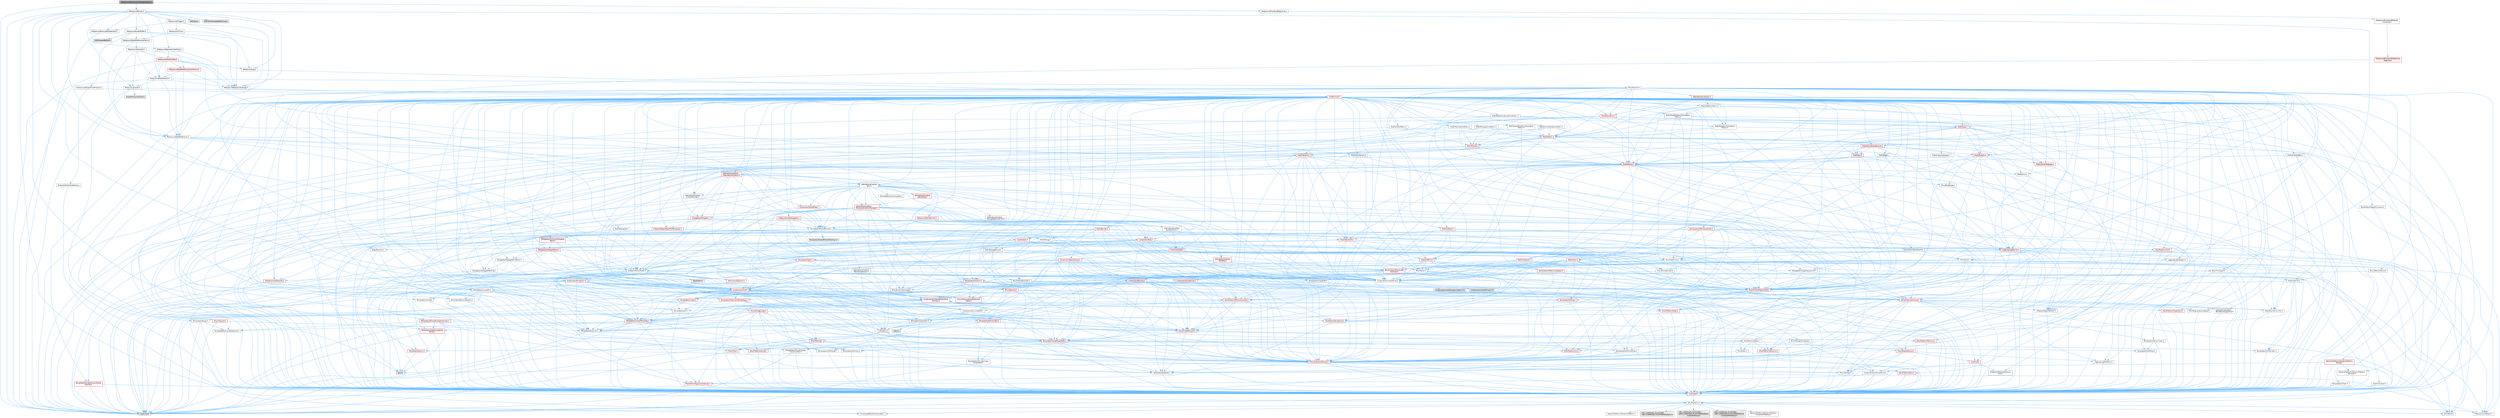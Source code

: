 digraph "MetasoundTransmissionRegistration.h"
{
 // INTERACTIVE_SVG=YES
 // LATEX_PDF_SIZE
  bgcolor="transparent";
  edge [fontname=Helvetica,fontsize=10,labelfontname=Helvetica,labelfontsize=10];
  node [fontname=Helvetica,fontsize=10,shape=box,height=0.2,width=0.4];
  Node1 [id="Node000001",label="MetasoundTransmissionRegistration.h",height=0.2,width=0.4,color="gray40", fillcolor="grey60", style="filled", fontcolor="black",tooltip=" "];
  Node1 -> Node2 [id="edge1_Node000001_Node000002",color="steelblue1",style="solid",tooltip=" "];
  Node2 [id="Node000002",label="MetasoundRouter.h",height=0.2,width=0.4,color="grey40", fillcolor="white", style="filled",URL="$da/d1c/MetasoundRouter_8h.html",tooltip=" "];
  Node2 -> Node3 [id="edge2_Node000002_Node000003",color="steelblue1",style="solid",tooltip=" "];
  Node3 [id="Node000003",label="DSP/Dsp.h",height=0.2,width=0.4,color="grey60", fillcolor="#E0E0E0", style="filled",tooltip=" "];
  Node2 -> Node4 [id="edge3_Node000002_Node000004",color="steelblue1",style="solid",tooltip=" "];
  Node4 [id="Node000004",label="DSP/MultithreadedPatching.h",height=0.2,width=0.4,color="grey60", fillcolor="#E0E0E0", style="filled",tooltip=" "];
  Node2 -> Node5 [id="edge4_Node000002_Node000005",color="steelblue1",style="solid",tooltip=" "];
  Node5 [id="Node000005",label="HAL/Platform.h",height=0.2,width=0.4,color="grey40", fillcolor="white", style="filled",URL="$d9/dd0/Platform_8h.html",tooltip=" "];
  Node5 -> Node6 [id="edge5_Node000005_Node000006",color="steelblue1",style="solid",tooltip=" "];
  Node6 [id="Node000006",label="Misc/Build.h",height=0.2,width=0.4,color="grey40", fillcolor="white", style="filled",URL="$d3/dbb/Build_8h.html",tooltip=" "];
  Node5 -> Node7 [id="edge6_Node000005_Node000007",color="steelblue1",style="solid",tooltip=" "];
  Node7 [id="Node000007",label="Misc/LargeWorldCoordinates.h",height=0.2,width=0.4,color="grey40", fillcolor="white", style="filled",URL="$d2/dcb/LargeWorldCoordinates_8h.html",tooltip=" "];
  Node5 -> Node8 [id="edge7_Node000005_Node000008",color="steelblue1",style="solid",tooltip=" "];
  Node8 [id="Node000008",label="type_traits",height=0.2,width=0.4,color="grey60", fillcolor="#E0E0E0", style="filled",tooltip=" "];
  Node5 -> Node9 [id="edge8_Node000005_Node000009",color="steelblue1",style="solid",tooltip=" "];
  Node9 [id="Node000009",label="PreprocessorHelpers.h",height=0.2,width=0.4,color="grey40", fillcolor="white", style="filled",URL="$db/ddb/PreprocessorHelpers_8h.html",tooltip=" "];
  Node5 -> Node10 [id="edge9_Node000005_Node000010",color="steelblue1",style="solid",tooltip=" "];
  Node10 [id="Node000010",label="UBT_COMPILED_PLATFORM\l/UBT_COMPILED_PLATFORMPlatform\lCompilerPreSetup.h",height=0.2,width=0.4,color="grey60", fillcolor="#E0E0E0", style="filled",tooltip=" "];
  Node5 -> Node11 [id="edge10_Node000005_Node000011",color="steelblue1",style="solid",tooltip=" "];
  Node11 [id="Node000011",label="GenericPlatform/GenericPlatform\lCompilerPreSetup.h",height=0.2,width=0.4,color="grey40", fillcolor="white", style="filled",URL="$d9/dc8/GenericPlatformCompilerPreSetup_8h.html",tooltip=" "];
  Node5 -> Node12 [id="edge11_Node000005_Node000012",color="steelblue1",style="solid",tooltip=" "];
  Node12 [id="Node000012",label="GenericPlatform/GenericPlatform.h",height=0.2,width=0.4,color="grey40", fillcolor="white", style="filled",URL="$d6/d84/GenericPlatform_8h.html",tooltip=" "];
  Node5 -> Node13 [id="edge12_Node000005_Node000013",color="steelblue1",style="solid",tooltip=" "];
  Node13 [id="Node000013",label="UBT_COMPILED_PLATFORM\l/UBT_COMPILED_PLATFORMPlatform.h",height=0.2,width=0.4,color="grey60", fillcolor="#E0E0E0", style="filled",tooltip=" "];
  Node5 -> Node14 [id="edge13_Node000005_Node000014",color="steelblue1",style="solid",tooltip=" "];
  Node14 [id="Node000014",label="UBT_COMPILED_PLATFORM\l/UBT_COMPILED_PLATFORMPlatform\lCompilerSetup.h",height=0.2,width=0.4,color="grey60", fillcolor="#E0E0E0", style="filled",tooltip=" "];
  Node2 -> Node15 [id="edge14_Node000002_Node000015",color="steelblue1",style="solid",tooltip=" "];
  Node15 [id="Node000015",label="MetasoundAudioBuffer.h",height=0.2,width=0.4,color="grey40", fillcolor="white", style="filled",URL="$df/d0a/MetasoundAudioBuffer_8h.html",tooltip=" "];
  Node15 -> Node16 [id="edge15_Node000015_Node000016",color="steelblue1",style="solid",tooltip=" "];
  Node16 [id="Node000016",label="DSP/AlignedBuffer.h",height=0.2,width=0.4,color="grey60", fillcolor="#E0E0E0", style="filled",tooltip=" "];
  Node15 -> Node17 [id="edge16_Node000015_Node000017",color="steelblue1",style="solid",tooltip=" "];
  Node17 [id="Node000017",label="MetasoundGraphCoreModule.h",height=0.2,width=0.4,color="grey40", fillcolor="white", style="filled",URL="$de/de6/MetasoundGraphCoreModule_8h.html",tooltip=" "];
  Node17 -> Node18 [id="edge17_Node000017_Node000018",color="steelblue1",style="solid",tooltip=" "];
  Node18 [id="Node000018",label="CoreMinimal.h",height=0.2,width=0.4,color="red", fillcolor="#FFF0F0", style="filled",URL="$d7/d67/CoreMinimal_8h.html",tooltip=" "];
  Node18 -> Node19 [id="edge18_Node000018_Node000019",color="steelblue1",style="solid",tooltip=" "];
  Node19 [id="Node000019",label="CoreTypes.h",height=0.2,width=0.4,color="red", fillcolor="#FFF0F0", style="filled",URL="$dc/dec/CoreTypes_8h.html",tooltip=" "];
  Node19 -> Node5 [id="edge19_Node000019_Node000005",color="steelblue1",style="solid",tooltip=" "];
  Node18 -> Node23 [id="edge20_Node000018_Node000023",color="steelblue1",style="solid",tooltip=" "];
  Node23 [id="Node000023",label="CoreFwd.h",height=0.2,width=0.4,color="red", fillcolor="#FFF0F0", style="filled",URL="$d1/d1e/CoreFwd_8h.html",tooltip=" "];
  Node23 -> Node19 [id="edge21_Node000023_Node000019",color="steelblue1",style="solid",tooltip=" "];
  Node23 -> Node24 [id="edge22_Node000023_Node000024",color="steelblue1",style="solid",tooltip=" "];
  Node24 [id="Node000024",label="Containers/ContainersFwd.h",height=0.2,width=0.4,color="grey40", fillcolor="white", style="filled",URL="$d4/d0a/ContainersFwd_8h.html",tooltip=" "];
  Node24 -> Node5 [id="edge23_Node000024_Node000005",color="steelblue1",style="solid",tooltip=" "];
  Node24 -> Node19 [id="edge24_Node000024_Node000019",color="steelblue1",style="solid",tooltip=" "];
  Node24 -> Node25 [id="edge25_Node000024_Node000025",color="steelblue1",style="solid",tooltip=" "];
  Node25 [id="Node000025",label="Traits/IsContiguousContainer.h",height=0.2,width=0.4,color="red", fillcolor="#FFF0F0", style="filled",URL="$d5/d3c/IsContiguousContainer_8h.html",tooltip=" "];
  Node25 -> Node19 [id="edge26_Node000025_Node000019",color="steelblue1",style="solid",tooltip=" "];
  Node23 -> Node29 [id="edge27_Node000023_Node000029",color="steelblue1",style="solid",tooltip=" "];
  Node29 [id="Node000029",label="UObject/UObjectHierarchy\lFwd.h",height=0.2,width=0.4,color="grey40", fillcolor="white", style="filled",URL="$d3/d13/UObjectHierarchyFwd_8h.html",tooltip=" "];
  Node18 -> Node29 [id="edge28_Node000018_Node000029",color="steelblue1",style="solid",tooltip=" "];
  Node18 -> Node24 [id="edge29_Node000018_Node000024",color="steelblue1",style="solid",tooltip=" "];
  Node18 -> Node30 [id="edge30_Node000018_Node000030",color="steelblue1",style="solid",tooltip=" "];
  Node30 [id="Node000030",label="Misc/VarArgs.h",height=0.2,width=0.4,color="grey40", fillcolor="white", style="filled",URL="$d5/d6f/VarArgs_8h.html",tooltip=" "];
  Node30 -> Node19 [id="edge31_Node000030_Node000019",color="steelblue1",style="solid",tooltip=" "];
  Node18 -> Node31 [id="edge32_Node000018_Node000031",color="steelblue1",style="solid",tooltip=" "];
  Node31 [id="Node000031",label="Logging/LogVerbosity.h",height=0.2,width=0.4,color="grey40", fillcolor="white", style="filled",URL="$d2/d8f/LogVerbosity_8h.html",tooltip=" "];
  Node31 -> Node19 [id="edge33_Node000031_Node000019",color="steelblue1",style="solid",tooltip=" "];
  Node18 -> Node32 [id="edge34_Node000018_Node000032",color="steelblue1",style="solid",tooltip=" "];
  Node32 [id="Node000032",label="Misc/OutputDevice.h",height=0.2,width=0.4,color="red", fillcolor="#FFF0F0", style="filled",URL="$d7/d32/OutputDevice_8h.html",tooltip=" "];
  Node32 -> Node23 [id="edge35_Node000032_Node000023",color="steelblue1",style="solid",tooltip=" "];
  Node32 -> Node19 [id="edge36_Node000032_Node000019",color="steelblue1",style="solid",tooltip=" "];
  Node32 -> Node31 [id="edge37_Node000032_Node000031",color="steelblue1",style="solid",tooltip=" "];
  Node32 -> Node30 [id="edge38_Node000032_Node000030",color="steelblue1",style="solid",tooltip=" "];
  Node18 -> Node38 [id="edge39_Node000018_Node000038",color="steelblue1",style="solid",tooltip=" "];
  Node38 [id="Node000038",label="HAL/PlatformCrt.h",height=0.2,width=0.4,color="red", fillcolor="#FFF0F0", style="filled",URL="$d8/d75/PlatformCrt_8h.html",tooltip=" "];
  Node18 -> Node48 [id="edge40_Node000018_Node000048",color="steelblue1",style="solid",tooltip=" "];
  Node48 [id="Node000048",label="HAL/PlatformMisc.h",height=0.2,width=0.4,color="red", fillcolor="#FFF0F0", style="filled",URL="$d0/df5/PlatformMisc_8h.html",tooltip=" "];
  Node48 -> Node19 [id="edge41_Node000048_Node000019",color="steelblue1",style="solid",tooltip=" "];
  Node18 -> Node67 [id="edge42_Node000018_Node000067",color="steelblue1",style="solid",tooltip=" "];
  Node67 [id="Node000067",label="Misc/AssertionMacros.h",height=0.2,width=0.4,color="red", fillcolor="#FFF0F0", style="filled",URL="$d0/dfa/AssertionMacros_8h.html",tooltip=" "];
  Node67 -> Node19 [id="edge43_Node000067_Node000019",color="steelblue1",style="solid",tooltip=" "];
  Node67 -> Node5 [id="edge44_Node000067_Node000005",color="steelblue1",style="solid",tooltip=" "];
  Node67 -> Node48 [id="edge45_Node000067_Node000048",color="steelblue1",style="solid",tooltip=" "];
  Node67 -> Node9 [id="edge46_Node000067_Node000009",color="steelblue1",style="solid",tooltip=" "];
  Node67 -> Node68 [id="edge47_Node000067_Node000068",color="steelblue1",style="solid",tooltip=" "];
  Node68 [id="Node000068",label="Templates/EnableIf.h",height=0.2,width=0.4,color="grey40", fillcolor="white", style="filled",URL="$d7/d60/EnableIf_8h.html",tooltip=" "];
  Node68 -> Node19 [id="edge48_Node000068_Node000019",color="steelblue1",style="solid",tooltip=" "];
  Node67 -> Node30 [id="edge49_Node000067_Node000030",color="steelblue1",style="solid",tooltip=" "];
  Node67 -> Node75 [id="edge50_Node000067_Node000075",color="steelblue1",style="solid",tooltip=" "];
  Node75 [id="Node000075",label="atomic",height=0.2,width=0.4,color="grey60", fillcolor="#E0E0E0", style="filled",tooltip=" "];
  Node18 -> Node76 [id="edge51_Node000018_Node000076",color="steelblue1",style="solid",tooltip=" "];
  Node76 [id="Node000076",label="Templates/IsPointer.h",height=0.2,width=0.4,color="grey40", fillcolor="white", style="filled",URL="$d7/d05/IsPointer_8h.html",tooltip=" "];
  Node76 -> Node19 [id="edge52_Node000076_Node000019",color="steelblue1",style="solid",tooltip=" "];
  Node18 -> Node77 [id="edge53_Node000018_Node000077",color="steelblue1",style="solid",tooltip=" "];
  Node77 [id="Node000077",label="HAL/PlatformMemory.h",height=0.2,width=0.4,color="red", fillcolor="#FFF0F0", style="filled",URL="$de/d68/PlatformMemory_8h.html",tooltip=" "];
  Node77 -> Node19 [id="edge54_Node000077_Node000019",color="steelblue1",style="solid",tooltip=" "];
  Node18 -> Node60 [id="edge55_Node000018_Node000060",color="steelblue1",style="solid",tooltip=" "];
  Node60 [id="Node000060",label="HAL/PlatformAtomics.h",height=0.2,width=0.4,color="red", fillcolor="#FFF0F0", style="filled",URL="$d3/d36/PlatformAtomics_8h.html",tooltip=" "];
  Node60 -> Node19 [id="edge56_Node000060_Node000019",color="steelblue1",style="solid",tooltip=" "];
  Node18 -> Node82 [id="edge57_Node000018_Node000082",color="steelblue1",style="solid",tooltip=" "];
  Node82 [id="Node000082",label="Misc/Exec.h",height=0.2,width=0.4,color="grey40", fillcolor="white", style="filled",URL="$de/ddb/Exec_8h.html",tooltip=" "];
  Node82 -> Node19 [id="edge58_Node000082_Node000019",color="steelblue1",style="solid",tooltip=" "];
  Node82 -> Node67 [id="edge59_Node000082_Node000067",color="steelblue1",style="solid",tooltip=" "];
  Node18 -> Node83 [id="edge60_Node000018_Node000083",color="steelblue1",style="solid",tooltip=" "];
  Node83 [id="Node000083",label="HAL/MemoryBase.h",height=0.2,width=0.4,color="grey40", fillcolor="white", style="filled",URL="$d6/d9f/MemoryBase_8h.html",tooltip=" "];
  Node83 -> Node19 [id="edge61_Node000083_Node000019",color="steelblue1",style="solid",tooltip=" "];
  Node83 -> Node60 [id="edge62_Node000083_Node000060",color="steelblue1",style="solid",tooltip=" "];
  Node83 -> Node38 [id="edge63_Node000083_Node000038",color="steelblue1",style="solid",tooltip=" "];
  Node83 -> Node82 [id="edge64_Node000083_Node000082",color="steelblue1",style="solid",tooltip=" "];
  Node83 -> Node32 [id="edge65_Node000083_Node000032",color="steelblue1",style="solid",tooltip=" "];
  Node83 -> Node84 [id="edge66_Node000083_Node000084",color="steelblue1",style="solid",tooltip=" "];
  Node84 [id="Node000084",label="Templates/Atomic.h",height=0.2,width=0.4,color="red", fillcolor="#FFF0F0", style="filled",URL="$d3/d91/Atomic_8h.html",tooltip=" "];
  Node84 -> Node75 [id="edge67_Node000084_Node000075",color="steelblue1",style="solid",tooltip=" "];
  Node18 -> Node93 [id="edge68_Node000018_Node000093",color="steelblue1",style="solid",tooltip=" "];
  Node93 [id="Node000093",label="HAL/UnrealMemory.h",height=0.2,width=0.4,color="red", fillcolor="#FFF0F0", style="filled",URL="$d9/d96/UnrealMemory_8h.html",tooltip=" "];
  Node93 -> Node19 [id="edge69_Node000093_Node000019",color="steelblue1",style="solid",tooltip=" "];
  Node93 -> Node83 [id="edge70_Node000093_Node000083",color="steelblue1",style="solid",tooltip=" "];
  Node93 -> Node77 [id="edge71_Node000093_Node000077",color="steelblue1",style="solid",tooltip=" "];
  Node93 -> Node76 [id="edge72_Node000093_Node000076",color="steelblue1",style="solid",tooltip=" "];
  Node18 -> Node95 [id="edge73_Node000018_Node000095",color="steelblue1",style="solid",tooltip=" "];
  Node95 [id="Node000095",label="Templates/IsArithmetic.h",height=0.2,width=0.4,color="grey40", fillcolor="white", style="filled",URL="$d2/d5d/IsArithmetic_8h.html",tooltip=" "];
  Node95 -> Node19 [id="edge74_Node000095_Node000019",color="steelblue1",style="solid",tooltip=" "];
  Node18 -> Node89 [id="edge75_Node000018_Node000089",color="steelblue1",style="solid",tooltip=" "];
  Node89 [id="Node000089",label="Templates/AndOrNot.h",height=0.2,width=0.4,color="grey40", fillcolor="white", style="filled",URL="$db/d0a/AndOrNot_8h.html",tooltip=" "];
  Node89 -> Node19 [id="edge76_Node000089_Node000019",color="steelblue1",style="solid",tooltip=" "];
  Node18 -> Node96 [id="edge77_Node000018_Node000096",color="steelblue1",style="solid",tooltip=" "];
  Node96 [id="Node000096",label="Templates/IsPODType.h",height=0.2,width=0.4,color="grey40", fillcolor="white", style="filled",URL="$d7/db1/IsPODType_8h.html",tooltip=" "];
  Node96 -> Node19 [id="edge78_Node000096_Node000019",color="steelblue1",style="solid",tooltip=" "];
  Node18 -> Node97 [id="edge79_Node000018_Node000097",color="steelblue1",style="solid",tooltip=" "];
  Node97 [id="Node000097",label="Templates/IsUECoreType.h",height=0.2,width=0.4,color="grey40", fillcolor="white", style="filled",URL="$d1/db8/IsUECoreType_8h.html",tooltip=" "];
  Node97 -> Node19 [id="edge80_Node000097_Node000019",color="steelblue1",style="solid",tooltip=" "];
  Node97 -> Node8 [id="edge81_Node000097_Node000008",color="steelblue1",style="solid",tooltip=" "];
  Node18 -> Node90 [id="edge82_Node000018_Node000090",color="steelblue1",style="solid",tooltip=" "];
  Node90 [id="Node000090",label="Templates/IsTriviallyCopy\lConstructible.h",height=0.2,width=0.4,color="grey40", fillcolor="white", style="filled",URL="$d3/d78/IsTriviallyCopyConstructible_8h.html",tooltip=" "];
  Node90 -> Node19 [id="edge83_Node000090_Node000019",color="steelblue1",style="solid",tooltip=" "];
  Node90 -> Node8 [id="edge84_Node000090_Node000008",color="steelblue1",style="solid",tooltip=" "];
  Node18 -> Node98 [id="edge85_Node000018_Node000098",color="steelblue1",style="solid",tooltip=" "];
  Node98 [id="Node000098",label="Templates/UnrealTypeTraits.h",height=0.2,width=0.4,color="red", fillcolor="#FFF0F0", style="filled",URL="$d2/d2d/UnrealTypeTraits_8h.html",tooltip=" "];
  Node98 -> Node19 [id="edge86_Node000098_Node000019",color="steelblue1",style="solid",tooltip=" "];
  Node98 -> Node76 [id="edge87_Node000098_Node000076",color="steelblue1",style="solid",tooltip=" "];
  Node98 -> Node67 [id="edge88_Node000098_Node000067",color="steelblue1",style="solid",tooltip=" "];
  Node98 -> Node89 [id="edge89_Node000098_Node000089",color="steelblue1",style="solid",tooltip=" "];
  Node98 -> Node68 [id="edge90_Node000098_Node000068",color="steelblue1",style="solid",tooltip=" "];
  Node98 -> Node95 [id="edge91_Node000098_Node000095",color="steelblue1",style="solid",tooltip=" "];
  Node98 -> Node96 [id="edge92_Node000098_Node000096",color="steelblue1",style="solid",tooltip=" "];
  Node98 -> Node97 [id="edge93_Node000098_Node000097",color="steelblue1",style="solid",tooltip=" "];
  Node98 -> Node90 [id="edge94_Node000098_Node000090",color="steelblue1",style="solid",tooltip=" "];
  Node18 -> Node68 [id="edge95_Node000018_Node000068",color="steelblue1",style="solid",tooltip=" "];
  Node18 -> Node100 [id="edge96_Node000018_Node000100",color="steelblue1",style="solid",tooltip=" "];
  Node100 [id="Node000100",label="Templates/RemoveReference.h",height=0.2,width=0.4,color="grey40", fillcolor="white", style="filled",URL="$da/dbe/RemoveReference_8h.html",tooltip=" "];
  Node100 -> Node19 [id="edge97_Node000100_Node000019",color="steelblue1",style="solid",tooltip=" "];
  Node18 -> Node101 [id="edge98_Node000018_Node000101",color="steelblue1",style="solid",tooltip=" "];
  Node101 [id="Node000101",label="Templates/IntegralConstant.h",height=0.2,width=0.4,color="grey40", fillcolor="white", style="filled",URL="$db/d1b/IntegralConstant_8h.html",tooltip=" "];
  Node101 -> Node19 [id="edge99_Node000101_Node000019",color="steelblue1",style="solid",tooltip=" "];
  Node18 -> Node102 [id="edge100_Node000018_Node000102",color="steelblue1",style="solid",tooltip=" "];
  Node102 [id="Node000102",label="Templates/IsClass.h",height=0.2,width=0.4,color="grey40", fillcolor="white", style="filled",URL="$db/dcb/IsClass_8h.html",tooltip=" "];
  Node102 -> Node19 [id="edge101_Node000102_Node000019",color="steelblue1",style="solid",tooltip=" "];
  Node18 -> Node103 [id="edge102_Node000018_Node000103",color="steelblue1",style="solid",tooltip=" "];
  Node103 [id="Node000103",label="Templates/TypeCompatible\lBytes.h",height=0.2,width=0.4,color="red", fillcolor="#FFF0F0", style="filled",URL="$df/d0a/TypeCompatibleBytes_8h.html",tooltip=" "];
  Node103 -> Node19 [id="edge103_Node000103_Node000019",color="steelblue1",style="solid",tooltip=" "];
  Node103 -> Node8 [id="edge104_Node000103_Node000008",color="steelblue1",style="solid",tooltip=" "];
  Node18 -> Node25 [id="edge105_Node000018_Node000025",color="steelblue1",style="solid",tooltip=" "];
  Node18 -> Node104 [id="edge106_Node000018_Node000104",color="steelblue1",style="solid",tooltip=" "];
  Node104 [id="Node000104",label="Templates/UnrealTemplate.h",height=0.2,width=0.4,color="red", fillcolor="#FFF0F0", style="filled",URL="$d4/d24/UnrealTemplate_8h.html",tooltip=" "];
  Node104 -> Node19 [id="edge107_Node000104_Node000019",color="steelblue1",style="solid",tooltip=" "];
  Node104 -> Node76 [id="edge108_Node000104_Node000076",color="steelblue1",style="solid",tooltip=" "];
  Node104 -> Node93 [id="edge109_Node000104_Node000093",color="steelblue1",style="solid",tooltip=" "];
  Node104 -> Node98 [id="edge110_Node000104_Node000098",color="steelblue1",style="solid",tooltip=" "];
  Node104 -> Node100 [id="edge111_Node000104_Node000100",color="steelblue1",style="solid",tooltip=" "];
  Node104 -> Node70 [id="edge112_Node000104_Node000070",color="steelblue1",style="solid",tooltip=" "];
  Node70 [id="Node000070",label="Templates/Requires.h",height=0.2,width=0.4,color="grey40", fillcolor="white", style="filled",URL="$dc/d96/Requires_8h.html",tooltip=" "];
  Node70 -> Node68 [id="edge113_Node000070_Node000068",color="steelblue1",style="solid",tooltip=" "];
  Node70 -> Node8 [id="edge114_Node000070_Node000008",color="steelblue1",style="solid",tooltip=" "];
  Node104 -> Node103 [id="edge115_Node000104_Node000103",color="steelblue1",style="solid",tooltip=" "];
  Node104 -> Node25 [id="edge116_Node000104_Node000025",color="steelblue1",style="solid",tooltip=" "];
  Node104 -> Node8 [id="edge117_Node000104_Node000008",color="steelblue1",style="solid",tooltip=" "];
  Node18 -> Node53 [id="edge118_Node000018_Node000053",color="steelblue1",style="solid",tooltip=" "];
  Node53 [id="Node000053",label="Math/NumericLimits.h",height=0.2,width=0.4,color="grey40", fillcolor="white", style="filled",URL="$df/d1b/NumericLimits_8h.html",tooltip=" "];
  Node53 -> Node19 [id="edge119_Node000053_Node000019",color="steelblue1",style="solid",tooltip=" "];
  Node18 -> Node108 [id="edge120_Node000018_Node000108",color="steelblue1",style="solid",tooltip=" "];
  Node108 [id="Node000108",label="HAL/PlatformMath.h",height=0.2,width=0.4,color="red", fillcolor="#FFF0F0", style="filled",URL="$dc/d53/PlatformMath_8h.html",tooltip=" "];
  Node108 -> Node19 [id="edge121_Node000108_Node000019",color="steelblue1",style="solid",tooltip=" "];
  Node18 -> Node91 [id="edge122_Node000018_Node000091",color="steelblue1",style="solid",tooltip=" "];
  Node91 [id="Node000091",label="Templates/IsTriviallyCopy\lAssignable.h",height=0.2,width=0.4,color="grey40", fillcolor="white", style="filled",URL="$d2/df2/IsTriviallyCopyAssignable_8h.html",tooltip=" "];
  Node91 -> Node19 [id="edge123_Node000091_Node000019",color="steelblue1",style="solid",tooltip=" "];
  Node91 -> Node8 [id="edge124_Node000091_Node000008",color="steelblue1",style="solid",tooltip=" "];
  Node18 -> Node116 [id="edge125_Node000018_Node000116",color="steelblue1",style="solid",tooltip=" "];
  Node116 [id="Node000116",label="Templates/MemoryOps.h",height=0.2,width=0.4,color="red", fillcolor="#FFF0F0", style="filled",URL="$db/dea/MemoryOps_8h.html",tooltip=" "];
  Node116 -> Node19 [id="edge126_Node000116_Node000019",color="steelblue1",style="solid",tooltip=" "];
  Node116 -> Node93 [id="edge127_Node000116_Node000093",color="steelblue1",style="solid",tooltip=" "];
  Node116 -> Node91 [id="edge128_Node000116_Node000091",color="steelblue1",style="solid",tooltip=" "];
  Node116 -> Node90 [id="edge129_Node000116_Node000090",color="steelblue1",style="solid",tooltip=" "];
  Node116 -> Node70 [id="edge130_Node000116_Node000070",color="steelblue1",style="solid",tooltip=" "];
  Node116 -> Node98 [id="edge131_Node000116_Node000098",color="steelblue1",style="solid",tooltip=" "];
  Node116 -> Node8 [id="edge132_Node000116_Node000008",color="steelblue1",style="solid",tooltip=" "];
  Node18 -> Node117 [id="edge133_Node000018_Node000117",color="steelblue1",style="solid",tooltip=" "];
  Node117 [id="Node000117",label="Containers/ContainerAllocation\lPolicies.h",height=0.2,width=0.4,color="red", fillcolor="#FFF0F0", style="filled",URL="$d7/dff/ContainerAllocationPolicies_8h.html",tooltip=" "];
  Node117 -> Node19 [id="edge134_Node000117_Node000019",color="steelblue1",style="solid",tooltip=" "];
  Node117 -> Node117 [id="edge135_Node000117_Node000117",color="steelblue1",style="solid",tooltip=" "];
  Node117 -> Node108 [id="edge136_Node000117_Node000108",color="steelblue1",style="solid",tooltip=" "];
  Node117 -> Node93 [id="edge137_Node000117_Node000093",color="steelblue1",style="solid",tooltip=" "];
  Node117 -> Node53 [id="edge138_Node000117_Node000053",color="steelblue1",style="solid",tooltip=" "];
  Node117 -> Node67 [id="edge139_Node000117_Node000067",color="steelblue1",style="solid",tooltip=" "];
  Node117 -> Node116 [id="edge140_Node000117_Node000116",color="steelblue1",style="solid",tooltip=" "];
  Node117 -> Node103 [id="edge141_Node000117_Node000103",color="steelblue1",style="solid",tooltip=" "];
  Node117 -> Node8 [id="edge142_Node000117_Node000008",color="steelblue1",style="solid",tooltip=" "];
  Node18 -> Node120 [id="edge143_Node000018_Node000120",color="steelblue1",style="solid",tooltip=" "];
  Node120 [id="Node000120",label="Templates/IsEnumClass.h",height=0.2,width=0.4,color="grey40", fillcolor="white", style="filled",URL="$d7/d15/IsEnumClass_8h.html",tooltip=" "];
  Node120 -> Node19 [id="edge144_Node000120_Node000019",color="steelblue1",style="solid",tooltip=" "];
  Node120 -> Node89 [id="edge145_Node000120_Node000089",color="steelblue1",style="solid",tooltip=" "];
  Node18 -> Node121 [id="edge146_Node000018_Node000121",color="steelblue1",style="solid",tooltip=" "];
  Node121 [id="Node000121",label="HAL/PlatformProperties.h",height=0.2,width=0.4,color="red", fillcolor="#FFF0F0", style="filled",URL="$d9/db0/PlatformProperties_8h.html",tooltip=" "];
  Node121 -> Node19 [id="edge147_Node000121_Node000019",color="steelblue1",style="solid",tooltip=" "];
  Node18 -> Node124 [id="edge148_Node000018_Node000124",color="steelblue1",style="solid",tooltip=" "];
  Node124 [id="Node000124",label="Misc/EngineVersionBase.h",height=0.2,width=0.4,color="grey40", fillcolor="white", style="filled",URL="$d5/d2b/EngineVersionBase_8h.html",tooltip=" "];
  Node124 -> Node19 [id="edge149_Node000124_Node000019",color="steelblue1",style="solid",tooltip=" "];
  Node18 -> Node125 [id="edge150_Node000018_Node000125",color="steelblue1",style="solid",tooltip=" "];
  Node125 [id="Node000125",label="Internationalization\l/TextNamespaceFwd.h",height=0.2,width=0.4,color="grey40", fillcolor="white", style="filled",URL="$d8/d97/TextNamespaceFwd_8h.html",tooltip=" "];
  Node125 -> Node19 [id="edge151_Node000125_Node000019",color="steelblue1",style="solid",tooltip=" "];
  Node18 -> Node126 [id="edge152_Node000018_Node000126",color="steelblue1",style="solid",tooltip=" "];
  Node126 [id="Node000126",label="Serialization/Archive.h",height=0.2,width=0.4,color="red", fillcolor="#FFF0F0", style="filled",URL="$d7/d3b/Archive_8h.html",tooltip=" "];
  Node126 -> Node23 [id="edge153_Node000126_Node000023",color="steelblue1",style="solid",tooltip=" "];
  Node126 -> Node19 [id="edge154_Node000126_Node000019",color="steelblue1",style="solid",tooltip=" "];
  Node126 -> Node121 [id="edge155_Node000126_Node000121",color="steelblue1",style="solid",tooltip=" "];
  Node126 -> Node125 [id="edge156_Node000126_Node000125",color="steelblue1",style="solid",tooltip=" "];
  Node126 -> Node67 [id="edge157_Node000126_Node000067",color="steelblue1",style="solid",tooltip=" "];
  Node126 -> Node6 [id="edge158_Node000126_Node000006",color="steelblue1",style="solid",tooltip=" "];
  Node126 -> Node124 [id="edge159_Node000126_Node000124",color="steelblue1",style="solid",tooltip=" "];
  Node126 -> Node30 [id="edge160_Node000126_Node000030",color="steelblue1",style="solid",tooltip=" "];
  Node126 -> Node68 [id="edge161_Node000126_Node000068",color="steelblue1",style="solid",tooltip=" "];
  Node126 -> Node120 [id="edge162_Node000126_Node000120",color="steelblue1",style="solid",tooltip=" "];
  Node126 -> Node104 [id="edge163_Node000126_Node000104",color="steelblue1",style="solid",tooltip=" "];
  Node126 -> Node129 [id="edge164_Node000126_Node000129",color="steelblue1",style="solid",tooltip=" "];
  Node129 [id="Node000129",label="UObject/ObjectVersion.h",height=0.2,width=0.4,color="grey40", fillcolor="white", style="filled",URL="$da/d63/ObjectVersion_8h.html",tooltip=" "];
  Node129 -> Node19 [id="edge165_Node000129_Node000019",color="steelblue1",style="solid",tooltip=" "];
  Node18 -> Node130 [id="edge166_Node000018_Node000130",color="steelblue1",style="solid",tooltip=" "];
  Node130 [id="Node000130",label="Templates/Less.h",height=0.2,width=0.4,color="grey40", fillcolor="white", style="filled",URL="$de/dc8/Less_8h.html",tooltip=" "];
  Node130 -> Node19 [id="edge167_Node000130_Node000019",color="steelblue1",style="solid",tooltip=" "];
  Node130 -> Node104 [id="edge168_Node000130_Node000104",color="steelblue1",style="solid",tooltip=" "];
  Node18 -> Node131 [id="edge169_Node000018_Node000131",color="steelblue1",style="solid",tooltip=" "];
  Node131 [id="Node000131",label="Templates/Sorting.h",height=0.2,width=0.4,color="red", fillcolor="#FFF0F0", style="filled",URL="$d3/d9e/Sorting_8h.html",tooltip=" "];
  Node131 -> Node19 [id="edge170_Node000131_Node000019",color="steelblue1",style="solid",tooltip=" "];
  Node131 -> Node108 [id="edge171_Node000131_Node000108",color="steelblue1",style="solid",tooltip=" "];
  Node131 -> Node130 [id="edge172_Node000131_Node000130",color="steelblue1",style="solid",tooltip=" "];
  Node18 -> Node142 [id="edge173_Node000018_Node000142",color="steelblue1",style="solid",tooltip=" "];
  Node142 [id="Node000142",label="Misc/Char.h",height=0.2,width=0.4,color="red", fillcolor="#FFF0F0", style="filled",URL="$d0/d58/Char_8h.html",tooltip=" "];
  Node142 -> Node19 [id="edge174_Node000142_Node000019",color="steelblue1",style="solid",tooltip=" "];
  Node142 -> Node8 [id="edge175_Node000142_Node000008",color="steelblue1",style="solid",tooltip=" "];
  Node18 -> Node145 [id="edge176_Node000018_Node000145",color="steelblue1",style="solid",tooltip=" "];
  Node145 [id="Node000145",label="GenericPlatform/GenericPlatform\lStricmp.h",height=0.2,width=0.4,color="grey40", fillcolor="white", style="filled",URL="$d2/d86/GenericPlatformStricmp_8h.html",tooltip=" "];
  Node145 -> Node19 [id="edge177_Node000145_Node000019",color="steelblue1",style="solid",tooltip=" "];
  Node18 -> Node146 [id="edge178_Node000018_Node000146",color="steelblue1",style="solid",tooltip=" "];
  Node146 [id="Node000146",label="GenericPlatform/GenericPlatform\lString.h",height=0.2,width=0.4,color="red", fillcolor="#FFF0F0", style="filled",URL="$dd/d20/GenericPlatformString_8h.html",tooltip=" "];
  Node146 -> Node19 [id="edge179_Node000146_Node000019",color="steelblue1",style="solid",tooltip=" "];
  Node146 -> Node145 [id="edge180_Node000146_Node000145",color="steelblue1",style="solid",tooltip=" "];
  Node146 -> Node68 [id="edge181_Node000146_Node000068",color="steelblue1",style="solid",tooltip=" "];
  Node146 -> Node8 [id="edge182_Node000146_Node000008",color="steelblue1",style="solid",tooltip=" "];
  Node18 -> Node79 [id="edge183_Node000018_Node000079",color="steelblue1",style="solid",tooltip=" "];
  Node79 [id="Node000079",label="HAL/PlatformString.h",height=0.2,width=0.4,color="red", fillcolor="#FFF0F0", style="filled",URL="$db/db5/PlatformString_8h.html",tooltip=" "];
  Node79 -> Node19 [id="edge184_Node000079_Node000019",color="steelblue1",style="solid",tooltip=" "];
  Node18 -> Node149 [id="edge185_Node000018_Node000149",color="steelblue1",style="solid",tooltip=" "];
  Node149 [id="Node000149",label="Misc/CString.h",height=0.2,width=0.4,color="red", fillcolor="#FFF0F0", style="filled",URL="$d2/d49/CString_8h.html",tooltip=" "];
  Node149 -> Node19 [id="edge186_Node000149_Node000019",color="steelblue1",style="solid",tooltip=" "];
  Node149 -> Node38 [id="edge187_Node000149_Node000038",color="steelblue1",style="solid",tooltip=" "];
  Node149 -> Node79 [id="edge188_Node000149_Node000079",color="steelblue1",style="solid",tooltip=" "];
  Node149 -> Node67 [id="edge189_Node000149_Node000067",color="steelblue1",style="solid",tooltip=" "];
  Node149 -> Node142 [id="edge190_Node000149_Node000142",color="steelblue1",style="solid",tooltip=" "];
  Node149 -> Node30 [id="edge191_Node000149_Node000030",color="steelblue1",style="solid",tooltip=" "];
  Node18 -> Node150 [id="edge192_Node000018_Node000150",color="steelblue1",style="solid",tooltip=" "];
  Node150 [id="Node000150",label="Misc/Crc.h",height=0.2,width=0.4,color="red", fillcolor="#FFF0F0", style="filled",URL="$d4/dd2/Crc_8h.html",tooltip=" "];
  Node150 -> Node19 [id="edge193_Node000150_Node000019",color="steelblue1",style="solid",tooltip=" "];
  Node150 -> Node79 [id="edge194_Node000150_Node000079",color="steelblue1",style="solid",tooltip=" "];
  Node150 -> Node67 [id="edge195_Node000150_Node000067",color="steelblue1",style="solid",tooltip=" "];
  Node150 -> Node149 [id="edge196_Node000150_Node000149",color="steelblue1",style="solid",tooltip=" "];
  Node150 -> Node142 [id="edge197_Node000150_Node000142",color="steelblue1",style="solid",tooltip=" "];
  Node150 -> Node98 [id="edge198_Node000150_Node000098",color="steelblue1",style="solid",tooltip=" "];
  Node18 -> Node141 [id="edge199_Node000018_Node000141",color="steelblue1",style="solid",tooltip=" "];
  Node141 [id="Node000141",label="Math/UnrealMathUtility.h",height=0.2,width=0.4,color="red", fillcolor="#FFF0F0", style="filled",URL="$db/db8/UnrealMathUtility_8h.html",tooltip=" "];
  Node141 -> Node19 [id="edge200_Node000141_Node000019",color="steelblue1",style="solid",tooltip=" "];
  Node141 -> Node67 [id="edge201_Node000141_Node000067",color="steelblue1",style="solid",tooltip=" "];
  Node141 -> Node108 [id="edge202_Node000141_Node000108",color="steelblue1",style="solid",tooltip=" "];
  Node141 -> Node70 [id="edge203_Node000141_Node000070",color="steelblue1",style="solid",tooltip=" "];
  Node18 -> Node151 [id="edge204_Node000018_Node000151",color="steelblue1",style="solid",tooltip=" "];
  Node151 [id="Node000151",label="Containers/UnrealString.h",height=0.2,width=0.4,color="grey40", fillcolor="white", style="filled",URL="$d5/dba/UnrealString_8h.html",tooltip=" "];
  Node151 -> Node152 [id="edge205_Node000151_Node000152",color="steelblue1",style="solid",tooltip=" "];
  Node152 [id="Node000152",label="Containers/UnrealStringIncludes.h.inl",height=0.2,width=0.4,color="grey60", fillcolor="#E0E0E0", style="filled",tooltip=" "];
  Node151 -> Node153 [id="edge206_Node000151_Node000153",color="steelblue1",style="solid",tooltip=" "];
  Node153 [id="Node000153",label="Containers/UnrealString.h.inl",height=0.2,width=0.4,color="grey60", fillcolor="#E0E0E0", style="filled",tooltip=" "];
  Node151 -> Node154 [id="edge207_Node000151_Node000154",color="steelblue1",style="solid",tooltip=" "];
  Node154 [id="Node000154",label="Misc/StringFormatArg.h",height=0.2,width=0.4,color="grey40", fillcolor="white", style="filled",URL="$d2/d16/StringFormatArg_8h.html",tooltip=" "];
  Node154 -> Node24 [id="edge208_Node000154_Node000024",color="steelblue1",style="solid",tooltip=" "];
  Node18 -> Node155 [id="edge209_Node000018_Node000155",color="steelblue1",style="solid",tooltip=" "];
  Node155 [id="Node000155",label="Containers/Array.h",height=0.2,width=0.4,color="red", fillcolor="#FFF0F0", style="filled",URL="$df/dd0/Array_8h.html",tooltip=" "];
  Node155 -> Node19 [id="edge210_Node000155_Node000019",color="steelblue1",style="solid",tooltip=" "];
  Node155 -> Node67 [id="edge211_Node000155_Node000067",color="steelblue1",style="solid",tooltip=" "];
  Node155 -> Node156 [id="edge212_Node000155_Node000156",color="steelblue1",style="solid",tooltip=" "];
  Node156 [id="Node000156",label="Misc/IntrusiveUnsetOptional\lState.h",height=0.2,width=0.4,color="red", fillcolor="#FFF0F0", style="filled",URL="$d2/d0a/IntrusiveUnsetOptionalState_8h.html",tooltip=" "];
  Node155 -> Node93 [id="edge213_Node000155_Node000093",color="steelblue1",style="solid",tooltip=" "];
  Node155 -> Node98 [id="edge214_Node000155_Node000098",color="steelblue1",style="solid",tooltip=" "];
  Node155 -> Node104 [id="edge215_Node000155_Node000104",color="steelblue1",style="solid",tooltip=" "];
  Node155 -> Node117 [id="edge216_Node000155_Node000117",color="steelblue1",style="solid",tooltip=" "];
  Node155 -> Node126 [id="edge217_Node000155_Node000126",color="steelblue1",style="solid",tooltip=" "];
  Node155 -> Node134 [id="edge218_Node000155_Node000134",color="steelblue1",style="solid",tooltip=" "];
  Node134 [id="Node000134",label="Templates/Invoke.h",height=0.2,width=0.4,color="red", fillcolor="#FFF0F0", style="filled",URL="$d7/deb/Invoke_8h.html",tooltip=" "];
  Node134 -> Node19 [id="edge219_Node000134_Node000019",color="steelblue1",style="solid",tooltip=" "];
  Node134 -> Node104 [id="edge220_Node000134_Node000104",color="steelblue1",style="solid",tooltip=" "];
  Node134 -> Node8 [id="edge221_Node000134_Node000008",color="steelblue1",style="solid",tooltip=" "];
  Node155 -> Node130 [id="edge222_Node000155_Node000130",color="steelblue1",style="solid",tooltip=" "];
  Node155 -> Node70 [id="edge223_Node000155_Node000070",color="steelblue1",style="solid",tooltip=" "];
  Node155 -> Node131 [id="edge224_Node000155_Node000131",color="steelblue1",style="solid",tooltip=" "];
  Node155 -> Node178 [id="edge225_Node000155_Node000178",color="steelblue1",style="solid",tooltip=" "];
  Node178 [id="Node000178",label="Templates/AlignmentTemplates.h",height=0.2,width=0.4,color="red", fillcolor="#FFF0F0", style="filled",URL="$dd/d32/AlignmentTemplates_8h.html",tooltip=" "];
  Node178 -> Node19 [id="edge226_Node000178_Node000019",color="steelblue1",style="solid",tooltip=" "];
  Node178 -> Node76 [id="edge227_Node000178_Node000076",color="steelblue1",style="solid",tooltip=" "];
  Node155 -> Node8 [id="edge228_Node000155_Node000008",color="steelblue1",style="solid",tooltip=" "];
  Node18 -> Node179 [id="edge229_Node000018_Node000179",color="steelblue1",style="solid",tooltip=" "];
  Node179 [id="Node000179",label="Misc/FrameNumber.h",height=0.2,width=0.4,color="grey40", fillcolor="white", style="filled",URL="$dd/dbd/FrameNumber_8h.html",tooltip=" "];
  Node179 -> Node19 [id="edge230_Node000179_Node000019",color="steelblue1",style="solid",tooltip=" "];
  Node179 -> Node53 [id="edge231_Node000179_Node000053",color="steelblue1",style="solid",tooltip=" "];
  Node179 -> Node141 [id="edge232_Node000179_Node000141",color="steelblue1",style="solid",tooltip=" "];
  Node179 -> Node68 [id="edge233_Node000179_Node000068",color="steelblue1",style="solid",tooltip=" "];
  Node179 -> Node98 [id="edge234_Node000179_Node000098",color="steelblue1",style="solid",tooltip=" "];
  Node18 -> Node180 [id="edge235_Node000018_Node000180",color="steelblue1",style="solid",tooltip=" "];
  Node180 [id="Node000180",label="Misc/Timespan.h",height=0.2,width=0.4,color="grey40", fillcolor="white", style="filled",URL="$da/dd9/Timespan_8h.html",tooltip=" "];
  Node180 -> Node19 [id="edge236_Node000180_Node000019",color="steelblue1",style="solid",tooltip=" "];
  Node180 -> Node181 [id="edge237_Node000180_Node000181",color="steelblue1",style="solid",tooltip=" "];
  Node181 [id="Node000181",label="Math/Interval.h",height=0.2,width=0.4,color="grey40", fillcolor="white", style="filled",URL="$d1/d55/Interval_8h.html",tooltip=" "];
  Node181 -> Node19 [id="edge238_Node000181_Node000019",color="steelblue1",style="solid",tooltip=" "];
  Node181 -> Node95 [id="edge239_Node000181_Node000095",color="steelblue1",style="solid",tooltip=" "];
  Node181 -> Node98 [id="edge240_Node000181_Node000098",color="steelblue1",style="solid",tooltip=" "];
  Node181 -> Node53 [id="edge241_Node000181_Node000053",color="steelblue1",style="solid",tooltip=" "];
  Node181 -> Node141 [id="edge242_Node000181_Node000141",color="steelblue1",style="solid",tooltip=" "];
  Node180 -> Node141 [id="edge243_Node000180_Node000141",color="steelblue1",style="solid",tooltip=" "];
  Node180 -> Node67 [id="edge244_Node000180_Node000067",color="steelblue1",style="solid",tooltip=" "];
  Node18 -> Node182 [id="edge245_Node000018_Node000182",color="steelblue1",style="solid",tooltip=" "];
  Node182 [id="Node000182",label="Containers/StringConv.h",height=0.2,width=0.4,color="red", fillcolor="#FFF0F0", style="filled",URL="$d3/ddf/StringConv_8h.html",tooltip=" "];
  Node182 -> Node19 [id="edge246_Node000182_Node000019",color="steelblue1",style="solid",tooltip=" "];
  Node182 -> Node67 [id="edge247_Node000182_Node000067",color="steelblue1",style="solid",tooltip=" "];
  Node182 -> Node117 [id="edge248_Node000182_Node000117",color="steelblue1",style="solid",tooltip=" "];
  Node182 -> Node155 [id="edge249_Node000182_Node000155",color="steelblue1",style="solid",tooltip=" "];
  Node182 -> Node149 [id="edge250_Node000182_Node000149",color="steelblue1",style="solid",tooltip=" "];
  Node182 -> Node183 [id="edge251_Node000182_Node000183",color="steelblue1",style="solid",tooltip=" "];
  Node183 [id="Node000183",label="Templates/IsArray.h",height=0.2,width=0.4,color="grey40", fillcolor="white", style="filled",URL="$d8/d8d/IsArray_8h.html",tooltip=" "];
  Node183 -> Node19 [id="edge252_Node000183_Node000019",color="steelblue1",style="solid",tooltip=" "];
  Node182 -> Node104 [id="edge253_Node000182_Node000104",color="steelblue1",style="solid",tooltip=" "];
  Node182 -> Node98 [id="edge254_Node000182_Node000098",color="steelblue1",style="solid",tooltip=" "];
  Node182 -> Node25 [id="edge255_Node000182_Node000025",color="steelblue1",style="solid",tooltip=" "];
  Node182 -> Node8 [id="edge256_Node000182_Node000008",color="steelblue1",style="solid",tooltip=" "];
  Node18 -> Node184 [id="edge257_Node000018_Node000184",color="steelblue1",style="solid",tooltip=" "];
  Node184 [id="Node000184",label="UObject/UnrealNames.h",height=0.2,width=0.4,color="red", fillcolor="#FFF0F0", style="filled",URL="$d8/db1/UnrealNames_8h.html",tooltip=" "];
  Node184 -> Node19 [id="edge258_Node000184_Node000019",color="steelblue1",style="solid",tooltip=" "];
  Node18 -> Node186 [id="edge259_Node000018_Node000186",color="steelblue1",style="solid",tooltip=" "];
  Node186 [id="Node000186",label="UObject/NameTypes.h",height=0.2,width=0.4,color="grey40", fillcolor="white", style="filled",URL="$d6/d35/NameTypes_8h.html",tooltip=" "];
  Node186 -> Node19 [id="edge260_Node000186_Node000019",color="steelblue1",style="solid",tooltip=" "];
  Node186 -> Node67 [id="edge261_Node000186_Node000067",color="steelblue1",style="solid",tooltip=" "];
  Node186 -> Node93 [id="edge262_Node000186_Node000093",color="steelblue1",style="solid",tooltip=" "];
  Node186 -> Node98 [id="edge263_Node000186_Node000098",color="steelblue1",style="solid",tooltip=" "];
  Node186 -> Node104 [id="edge264_Node000186_Node000104",color="steelblue1",style="solid",tooltip=" "];
  Node186 -> Node151 [id="edge265_Node000186_Node000151",color="steelblue1",style="solid",tooltip=" "];
  Node186 -> Node187 [id="edge266_Node000186_Node000187",color="steelblue1",style="solid",tooltip=" "];
  Node187 [id="Node000187",label="HAL/CriticalSection.h",height=0.2,width=0.4,color="red", fillcolor="#FFF0F0", style="filled",URL="$d6/d90/CriticalSection_8h.html",tooltip=" "];
  Node186 -> Node182 [id="edge267_Node000186_Node000182",color="steelblue1",style="solid",tooltip=" "];
  Node186 -> Node50 [id="edge268_Node000186_Node000050",color="steelblue1",style="solid",tooltip=" "];
  Node50 [id="Node000050",label="Containers/StringFwd.h",height=0.2,width=0.4,color="red", fillcolor="#FFF0F0", style="filled",URL="$df/d37/StringFwd_8h.html",tooltip=" "];
  Node50 -> Node19 [id="edge269_Node000050_Node000019",color="steelblue1",style="solid",tooltip=" "];
  Node50 -> Node25 [id="edge270_Node000050_Node000025",color="steelblue1",style="solid",tooltip=" "];
  Node186 -> Node184 [id="edge271_Node000186_Node000184",color="steelblue1",style="solid",tooltip=" "];
  Node186 -> Node84 [id="edge272_Node000186_Node000084",color="steelblue1",style="solid",tooltip=" "];
  Node186 -> Node163 [id="edge273_Node000186_Node000163",color="steelblue1",style="solid",tooltip=" "];
  Node163 [id="Node000163",label="Serialization/MemoryLayout.h",height=0.2,width=0.4,color="red", fillcolor="#FFF0F0", style="filled",URL="$d7/d66/MemoryLayout_8h.html",tooltip=" "];
  Node163 -> Node166 [id="edge274_Node000163_Node000166",color="steelblue1",style="solid",tooltip=" "];
  Node166 [id="Node000166",label="Containers/EnumAsByte.h",height=0.2,width=0.4,color="grey40", fillcolor="white", style="filled",URL="$d6/d9a/EnumAsByte_8h.html",tooltip=" "];
  Node166 -> Node19 [id="edge275_Node000166_Node000019",color="steelblue1",style="solid",tooltip=" "];
  Node166 -> Node96 [id="edge276_Node000166_Node000096",color="steelblue1",style="solid",tooltip=" "];
  Node166 -> Node167 [id="edge277_Node000166_Node000167",color="steelblue1",style="solid",tooltip=" "];
  Node167 [id="Node000167",label="Templates/TypeHash.h",height=0.2,width=0.4,color="grey40", fillcolor="white", style="filled",URL="$d1/d62/TypeHash_8h.html",tooltip=" "];
  Node167 -> Node19 [id="edge278_Node000167_Node000019",color="steelblue1",style="solid",tooltip=" "];
  Node167 -> Node70 [id="edge279_Node000167_Node000070",color="steelblue1",style="solid",tooltip=" "];
  Node167 -> Node150 [id="edge280_Node000167_Node000150",color="steelblue1",style="solid",tooltip=" "];
  Node167 -> Node168 [id="edge281_Node000167_Node000168",color="steelblue1",style="solid",tooltip=" "];
  Node168 [id="Node000168",label="stdint.h",height=0.2,width=0.4,color="grey60", fillcolor="#E0E0E0", style="filled",tooltip=" "];
  Node167 -> Node8 [id="edge282_Node000167_Node000008",color="steelblue1",style="solid",tooltip=" "];
  Node163 -> Node50 [id="edge283_Node000163_Node000050",color="steelblue1",style="solid",tooltip=" "];
  Node163 -> Node93 [id="edge284_Node000163_Node000093",color="steelblue1",style="solid",tooltip=" "];
  Node163 -> Node68 [id="edge285_Node000163_Node000068",color="steelblue1",style="solid",tooltip=" "];
  Node163 -> Node104 [id="edge286_Node000163_Node000104",color="steelblue1",style="solid",tooltip=" "];
  Node186 -> Node156 [id="edge287_Node000186_Node000156",color="steelblue1",style="solid",tooltip=" "];
  Node186 -> Node190 [id="edge288_Node000186_Node000190",color="steelblue1",style="solid",tooltip=" "];
  Node190 [id="Node000190",label="Misc/StringBuilder.h",height=0.2,width=0.4,color="red", fillcolor="#FFF0F0", style="filled",URL="$d4/d52/StringBuilder_8h.html",tooltip=" "];
  Node190 -> Node50 [id="edge289_Node000190_Node000050",color="steelblue1",style="solid",tooltip=" "];
  Node190 -> Node19 [id="edge290_Node000190_Node000019",color="steelblue1",style="solid",tooltip=" "];
  Node190 -> Node79 [id="edge291_Node000190_Node000079",color="steelblue1",style="solid",tooltip=" "];
  Node190 -> Node93 [id="edge292_Node000190_Node000093",color="steelblue1",style="solid",tooltip=" "];
  Node190 -> Node67 [id="edge293_Node000190_Node000067",color="steelblue1",style="solid",tooltip=" "];
  Node190 -> Node149 [id="edge294_Node000190_Node000149",color="steelblue1",style="solid",tooltip=" "];
  Node190 -> Node68 [id="edge295_Node000190_Node000068",color="steelblue1",style="solid",tooltip=" "];
  Node190 -> Node70 [id="edge296_Node000190_Node000070",color="steelblue1",style="solid",tooltip=" "];
  Node190 -> Node104 [id="edge297_Node000190_Node000104",color="steelblue1",style="solid",tooltip=" "];
  Node190 -> Node98 [id="edge298_Node000190_Node000098",color="steelblue1",style="solid",tooltip=" "];
  Node190 -> Node25 [id="edge299_Node000190_Node000025",color="steelblue1",style="solid",tooltip=" "];
  Node190 -> Node8 [id="edge300_Node000190_Node000008",color="steelblue1",style="solid",tooltip=" "];
  Node186 -> Node66 [id="edge301_Node000186_Node000066",color="steelblue1",style="solid",tooltip=" "];
  Node66 [id="Node000066",label="Trace/Trace.h",height=0.2,width=0.4,color="grey60", fillcolor="#E0E0E0", style="filled",tooltip=" "];
  Node18 -> Node194 [id="edge302_Node000018_Node000194",color="steelblue1",style="solid",tooltip=" "];
  Node194 [id="Node000194",label="Misc/Parse.h",height=0.2,width=0.4,color="grey40", fillcolor="white", style="filled",URL="$dc/d71/Parse_8h.html",tooltip=" "];
  Node194 -> Node50 [id="edge303_Node000194_Node000050",color="steelblue1",style="solid",tooltip=" "];
  Node194 -> Node151 [id="edge304_Node000194_Node000151",color="steelblue1",style="solid",tooltip=" "];
  Node194 -> Node19 [id="edge305_Node000194_Node000019",color="steelblue1",style="solid",tooltip=" "];
  Node194 -> Node38 [id="edge306_Node000194_Node000038",color="steelblue1",style="solid",tooltip=" "];
  Node194 -> Node6 [id="edge307_Node000194_Node000006",color="steelblue1",style="solid",tooltip=" "];
  Node194 -> Node55 [id="edge308_Node000194_Node000055",color="steelblue1",style="solid",tooltip=" "];
  Node55 [id="Node000055",label="Misc/EnumClassFlags.h",height=0.2,width=0.4,color="grey40", fillcolor="white", style="filled",URL="$d8/de7/EnumClassFlags_8h.html",tooltip=" "];
  Node194 -> Node195 [id="edge309_Node000194_Node000195",color="steelblue1",style="solid",tooltip=" "];
  Node195 [id="Node000195",label="Templates/Function.h",height=0.2,width=0.4,color="red", fillcolor="#FFF0F0", style="filled",URL="$df/df5/Function_8h.html",tooltip=" "];
  Node195 -> Node19 [id="edge310_Node000195_Node000019",color="steelblue1",style="solid",tooltip=" "];
  Node195 -> Node67 [id="edge311_Node000195_Node000067",color="steelblue1",style="solid",tooltip=" "];
  Node195 -> Node156 [id="edge312_Node000195_Node000156",color="steelblue1",style="solid",tooltip=" "];
  Node195 -> Node93 [id="edge313_Node000195_Node000093",color="steelblue1",style="solid",tooltip=" "];
  Node195 -> Node98 [id="edge314_Node000195_Node000098",color="steelblue1",style="solid",tooltip=" "];
  Node195 -> Node134 [id="edge315_Node000195_Node000134",color="steelblue1",style="solid",tooltip=" "];
  Node195 -> Node104 [id="edge316_Node000195_Node000104",color="steelblue1",style="solid",tooltip=" "];
  Node195 -> Node70 [id="edge317_Node000195_Node000070",color="steelblue1",style="solid",tooltip=" "];
  Node195 -> Node141 [id="edge318_Node000195_Node000141",color="steelblue1",style="solid",tooltip=" "];
  Node195 -> Node8 [id="edge319_Node000195_Node000008",color="steelblue1",style="solid",tooltip=" "];
  Node18 -> Node178 [id="edge320_Node000018_Node000178",color="steelblue1",style="solid",tooltip=" "];
  Node18 -> Node197 [id="edge321_Node000018_Node000197",color="steelblue1",style="solid",tooltip=" "];
  Node197 [id="Node000197",label="Misc/StructBuilder.h",height=0.2,width=0.4,color="grey40", fillcolor="white", style="filled",URL="$d9/db3/StructBuilder_8h.html",tooltip=" "];
  Node197 -> Node19 [id="edge322_Node000197_Node000019",color="steelblue1",style="solid",tooltip=" "];
  Node197 -> Node141 [id="edge323_Node000197_Node000141",color="steelblue1",style="solid",tooltip=" "];
  Node197 -> Node178 [id="edge324_Node000197_Node000178",color="steelblue1",style="solid",tooltip=" "];
  Node18 -> Node110 [id="edge325_Node000018_Node000110",color="steelblue1",style="solid",tooltip=" "];
  Node110 [id="Node000110",label="Templates/Decay.h",height=0.2,width=0.4,color="grey40", fillcolor="white", style="filled",URL="$dd/d0f/Decay_8h.html",tooltip=" "];
  Node110 -> Node19 [id="edge326_Node000110_Node000019",color="steelblue1",style="solid",tooltip=" "];
  Node110 -> Node100 [id="edge327_Node000110_Node000100",color="steelblue1",style="solid",tooltip=" "];
  Node110 -> Node8 [id="edge328_Node000110_Node000008",color="steelblue1",style="solid",tooltip=" "];
  Node18 -> Node198 [id="edge329_Node000018_Node000198",color="steelblue1",style="solid",tooltip=" "];
  Node198 [id="Node000198",label="Templates/PointerIsConvertible\lFromTo.h",height=0.2,width=0.4,color="red", fillcolor="#FFF0F0", style="filled",URL="$d6/d65/PointerIsConvertibleFromTo_8h.html",tooltip=" "];
  Node198 -> Node19 [id="edge330_Node000198_Node000019",color="steelblue1",style="solid",tooltip=" "];
  Node198 -> Node8 [id="edge331_Node000198_Node000008",color="steelblue1",style="solid",tooltip=" "];
  Node18 -> Node134 [id="edge332_Node000018_Node000134",color="steelblue1",style="solid",tooltip=" "];
  Node18 -> Node195 [id="edge333_Node000018_Node000195",color="steelblue1",style="solid",tooltip=" "];
  Node18 -> Node167 [id="edge334_Node000018_Node000167",color="steelblue1",style="solid",tooltip=" "];
  Node18 -> Node199 [id="edge335_Node000018_Node000199",color="steelblue1",style="solid",tooltip=" "];
  Node199 [id="Node000199",label="Containers/ScriptArray.h",height=0.2,width=0.4,color="red", fillcolor="#FFF0F0", style="filled",URL="$dc/daf/ScriptArray_8h.html",tooltip=" "];
  Node199 -> Node19 [id="edge336_Node000199_Node000019",color="steelblue1",style="solid",tooltip=" "];
  Node199 -> Node67 [id="edge337_Node000199_Node000067",color="steelblue1",style="solid",tooltip=" "];
  Node199 -> Node93 [id="edge338_Node000199_Node000093",color="steelblue1",style="solid",tooltip=" "];
  Node199 -> Node117 [id="edge339_Node000199_Node000117",color="steelblue1",style="solid",tooltip=" "];
  Node199 -> Node155 [id="edge340_Node000199_Node000155",color="steelblue1",style="solid",tooltip=" "];
  Node18 -> Node200 [id="edge341_Node000018_Node000200",color="steelblue1",style="solid",tooltip=" "];
  Node200 [id="Node000200",label="Containers/BitArray.h",height=0.2,width=0.4,color="red", fillcolor="#FFF0F0", style="filled",URL="$d1/de4/BitArray_8h.html",tooltip=" "];
  Node200 -> Node117 [id="edge342_Node000200_Node000117",color="steelblue1",style="solid",tooltip=" "];
  Node200 -> Node19 [id="edge343_Node000200_Node000019",color="steelblue1",style="solid",tooltip=" "];
  Node200 -> Node60 [id="edge344_Node000200_Node000060",color="steelblue1",style="solid",tooltip=" "];
  Node200 -> Node93 [id="edge345_Node000200_Node000093",color="steelblue1",style="solid",tooltip=" "];
  Node200 -> Node141 [id="edge346_Node000200_Node000141",color="steelblue1",style="solid",tooltip=" "];
  Node200 -> Node67 [id="edge347_Node000200_Node000067",color="steelblue1",style="solid",tooltip=" "];
  Node200 -> Node55 [id="edge348_Node000200_Node000055",color="steelblue1",style="solid",tooltip=" "];
  Node200 -> Node126 [id="edge349_Node000200_Node000126",color="steelblue1",style="solid",tooltip=" "];
  Node200 -> Node163 [id="edge350_Node000200_Node000163",color="steelblue1",style="solid",tooltip=" "];
  Node200 -> Node68 [id="edge351_Node000200_Node000068",color="steelblue1",style="solid",tooltip=" "];
  Node200 -> Node134 [id="edge352_Node000200_Node000134",color="steelblue1",style="solid",tooltip=" "];
  Node200 -> Node104 [id="edge353_Node000200_Node000104",color="steelblue1",style="solid",tooltip=" "];
  Node200 -> Node98 [id="edge354_Node000200_Node000098",color="steelblue1",style="solid",tooltip=" "];
  Node18 -> Node201 [id="edge355_Node000018_Node000201",color="steelblue1",style="solid",tooltip=" "];
  Node201 [id="Node000201",label="Containers/SparseArray.h",height=0.2,width=0.4,color="red", fillcolor="#FFF0F0", style="filled",URL="$d5/dbf/SparseArray_8h.html",tooltip=" "];
  Node201 -> Node19 [id="edge356_Node000201_Node000019",color="steelblue1",style="solid",tooltip=" "];
  Node201 -> Node67 [id="edge357_Node000201_Node000067",color="steelblue1",style="solid",tooltip=" "];
  Node201 -> Node93 [id="edge358_Node000201_Node000093",color="steelblue1",style="solid",tooltip=" "];
  Node201 -> Node98 [id="edge359_Node000201_Node000098",color="steelblue1",style="solid",tooltip=" "];
  Node201 -> Node104 [id="edge360_Node000201_Node000104",color="steelblue1",style="solid",tooltip=" "];
  Node201 -> Node117 [id="edge361_Node000201_Node000117",color="steelblue1",style="solid",tooltip=" "];
  Node201 -> Node130 [id="edge362_Node000201_Node000130",color="steelblue1",style="solid",tooltip=" "];
  Node201 -> Node155 [id="edge363_Node000201_Node000155",color="steelblue1",style="solid",tooltip=" "];
  Node201 -> Node141 [id="edge364_Node000201_Node000141",color="steelblue1",style="solid",tooltip=" "];
  Node201 -> Node199 [id="edge365_Node000201_Node000199",color="steelblue1",style="solid",tooltip=" "];
  Node201 -> Node200 [id="edge366_Node000201_Node000200",color="steelblue1",style="solid",tooltip=" "];
  Node201 -> Node202 [id="edge367_Node000201_Node000202",color="steelblue1",style="solid",tooltip=" "];
  Node202 [id="Node000202",label="Serialization/Structured\lArchive.h",height=0.2,width=0.4,color="red", fillcolor="#FFF0F0", style="filled",URL="$d9/d1e/StructuredArchive_8h.html",tooltip=" "];
  Node202 -> Node155 [id="edge368_Node000202_Node000155",color="steelblue1",style="solid",tooltip=" "];
  Node202 -> Node117 [id="edge369_Node000202_Node000117",color="steelblue1",style="solid",tooltip=" "];
  Node202 -> Node19 [id="edge370_Node000202_Node000019",color="steelblue1",style="solid",tooltip=" "];
  Node202 -> Node6 [id="edge371_Node000202_Node000006",color="steelblue1",style="solid",tooltip=" "];
  Node202 -> Node126 [id="edge372_Node000202_Node000126",color="steelblue1",style="solid",tooltip=" "];
  Node202 -> Node213 [id="edge373_Node000202_Node000213",color="steelblue1",style="solid",tooltip=" "];
  Node213 [id="Node000213",label="Templates/UniqueObj.h",height=0.2,width=0.4,color="grey40", fillcolor="white", style="filled",URL="$da/d95/UniqueObj_8h.html",tooltip=" "];
  Node213 -> Node19 [id="edge374_Node000213_Node000019",color="steelblue1",style="solid",tooltip=" "];
  Node213 -> Node214 [id="edge375_Node000213_Node000214",color="steelblue1",style="solid",tooltip=" "];
  Node214 [id="Node000214",label="Templates/UniquePtr.h",height=0.2,width=0.4,color="grey40", fillcolor="white", style="filled",URL="$de/d1a/UniquePtr_8h.html",tooltip=" "];
  Node214 -> Node19 [id="edge376_Node000214_Node000019",color="steelblue1",style="solid",tooltip=" "];
  Node214 -> Node104 [id="edge377_Node000214_Node000104",color="steelblue1",style="solid",tooltip=" "];
  Node214 -> Node183 [id="edge378_Node000214_Node000183",color="steelblue1",style="solid",tooltip=" "];
  Node214 -> Node215 [id="edge379_Node000214_Node000215",color="steelblue1",style="solid",tooltip=" "];
  Node215 [id="Node000215",label="Templates/RemoveExtent.h",height=0.2,width=0.4,color="grey40", fillcolor="white", style="filled",URL="$dc/de9/RemoveExtent_8h.html",tooltip=" "];
  Node215 -> Node19 [id="edge380_Node000215_Node000019",color="steelblue1",style="solid",tooltip=" "];
  Node214 -> Node70 [id="edge381_Node000214_Node000070",color="steelblue1",style="solid",tooltip=" "];
  Node214 -> Node163 [id="edge382_Node000214_Node000163",color="steelblue1",style="solid",tooltip=" "];
  Node214 -> Node8 [id="edge383_Node000214_Node000008",color="steelblue1",style="solid",tooltip=" "];
  Node201 -> Node151 [id="edge384_Node000201_Node000151",color="steelblue1",style="solid",tooltip=" "];
  Node201 -> Node156 [id="edge385_Node000201_Node000156",color="steelblue1",style="solid",tooltip=" "];
  Node18 -> Node217 [id="edge386_Node000018_Node000217",color="steelblue1",style="solid",tooltip=" "];
  Node217 [id="Node000217",label="Containers/Set.h",height=0.2,width=0.4,color="red", fillcolor="#FFF0F0", style="filled",URL="$d4/d45/Set_8h.html",tooltip=" "];
  Node217 -> Node117 [id="edge387_Node000217_Node000117",color="steelblue1",style="solid",tooltip=" "];
  Node217 -> Node201 [id="edge388_Node000217_Node000201",color="steelblue1",style="solid",tooltip=" "];
  Node217 -> Node24 [id="edge389_Node000217_Node000024",color="steelblue1",style="solid",tooltip=" "];
  Node217 -> Node141 [id="edge390_Node000217_Node000141",color="steelblue1",style="solid",tooltip=" "];
  Node217 -> Node67 [id="edge391_Node000217_Node000067",color="steelblue1",style="solid",tooltip=" "];
  Node217 -> Node197 [id="edge392_Node000217_Node000197",color="steelblue1",style="solid",tooltip=" "];
  Node217 -> Node202 [id="edge393_Node000217_Node000202",color="steelblue1",style="solid",tooltip=" "];
  Node217 -> Node195 [id="edge394_Node000217_Node000195",color="steelblue1",style="solid",tooltip=" "];
  Node217 -> Node131 [id="edge395_Node000217_Node000131",color="steelblue1",style="solid",tooltip=" "];
  Node217 -> Node167 [id="edge396_Node000217_Node000167",color="steelblue1",style="solid",tooltip=" "];
  Node217 -> Node104 [id="edge397_Node000217_Node000104",color="steelblue1",style="solid",tooltip=" "];
  Node217 -> Node8 [id="edge398_Node000217_Node000008",color="steelblue1",style="solid",tooltip=" "];
  Node18 -> Node220 [id="edge399_Node000018_Node000220",color="steelblue1",style="solid",tooltip=" "];
  Node220 [id="Node000220",label="Algo/Reverse.h",height=0.2,width=0.4,color="grey40", fillcolor="white", style="filled",URL="$d5/d93/Reverse_8h.html",tooltip=" "];
  Node220 -> Node19 [id="edge400_Node000220_Node000019",color="steelblue1",style="solid",tooltip=" "];
  Node220 -> Node104 [id="edge401_Node000220_Node000104",color="steelblue1",style="solid",tooltip=" "];
  Node18 -> Node221 [id="edge402_Node000018_Node000221",color="steelblue1",style="solid",tooltip=" "];
  Node221 [id="Node000221",label="Containers/Map.h",height=0.2,width=0.4,color="red", fillcolor="#FFF0F0", style="filled",URL="$df/d79/Map_8h.html",tooltip=" "];
  Node221 -> Node19 [id="edge403_Node000221_Node000019",color="steelblue1",style="solid",tooltip=" "];
  Node221 -> Node220 [id="edge404_Node000221_Node000220",color="steelblue1",style="solid",tooltip=" "];
  Node221 -> Node217 [id="edge405_Node000221_Node000217",color="steelblue1",style="solid",tooltip=" "];
  Node221 -> Node151 [id="edge406_Node000221_Node000151",color="steelblue1",style="solid",tooltip=" "];
  Node221 -> Node67 [id="edge407_Node000221_Node000067",color="steelblue1",style="solid",tooltip=" "];
  Node221 -> Node197 [id="edge408_Node000221_Node000197",color="steelblue1",style="solid",tooltip=" "];
  Node221 -> Node195 [id="edge409_Node000221_Node000195",color="steelblue1",style="solid",tooltip=" "];
  Node221 -> Node131 [id="edge410_Node000221_Node000131",color="steelblue1",style="solid",tooltip=" "];
  Node221 -> Node222 [id="edge411_Node000221_Node000222",color="steelblue1",style="solid",tooltip=" "];
  Node222 [id="Node000222",label="Templates/Tuple.h",height=0.2,width=0.4,color="red", fillcolor="#FFF0F0", style="filled",URL="$d2/d4f/Tuple_8h.html",tooltip=" "];
  Node222 -> Node19 [id="edge412_Node000222_Node000019",color="steelblue1",style="solid",tooltip=" "];
  Node222 -> Node104 [id="edge413_Node000222_Node000104",color="steelblue1",style="solid",tooltip=" "];
  Node222 -> Node223 [id="edge414_Node000222_Node000223",color="steelblue1",style="solid",tooltip=" "];
  Node223 [id="Node000223",label="Delegates/IntegerSequence.h",height=0.2,width=0.4,color="grey40", fillcolor="white", style="filled",URL="$d2/dcc/IntegerSequence_8h.html",tooltip=" "];
  Node223 -> Node19 [id="edge415_Node000223_Node000019",color="steelblue1",style="solid",tooltip=" "];
  Node222 -> Node134 [id="edge416_Node000222_Node000134",color="steelblue1",style="solid",tooltip=" "];
  Node222 -> Node202 [id="edge417_Node000222_Node000202",color="steelblue1",style="solid",tooltip=" "];
  Node222 -> Node163 [id="edge418_Node000222_Node000163",color="steelblue1",style="solid",tooltip=" "];
  Node222 -> Node70 [id="edge419_Node000222_Node000070",color="steelblue1",style="solid",tooltip=" "];
  Node222 -> Node167 [id="edge420_Node000222_Node000167",color="steelblue1",style="solid",tooltip=" "];
  Node222 -> Node8 [id="edge421_Node000222_Node000008",color="steelblue1",style="solid",tooltip=" "];
  Node221 -> Node104 [id="edge422_Node000221_Node000104",color="steelblue1",style="solid",tooltip=" "];
  Node221 -> Node98 [id="edge423_Node000221_Node000098",color="steelblue1",style="solid",tooltip=" "];
  Node221 -> Node8 [id="edge424_Node000221_Node000008",color="steelblue1",style="solid",tooltip=" "];
  Node18 -> Node225 [id="edge425_Node000018_Node000225",color="steelblue1",style="solid",tooltip=" "];
  Node225 [id="Node000225",label="Math/IntPoint.h",height=0.2,width=0.4,color="red", fillcolor="#FFF0F0", style="filled",URL="$d3/df7/IntPoint_8h.html",tooltip=" "];
  Node225 -> Node19 [id="edge426_Node000225_Node000019",color="steelblue1",style="solid",tooltip=" "];
  Node225 -> Node67 [id="edge427_Node000225_Node000067",color="steelblue1",style="solid",tooltip=" "];
  Node225 -> Node194 [id="edge428_Node000225_Node000194",color="steelblue1",style="solid",tooltip=" "];
  Node225 -> Node141 [id="edge429_Node000225_Node000141",color="steelblue1",style="solid",tooltip=" "];
  Node225 -> Node151 [id="edge430_Node000225_Node000151",color="steelblue1",style="solid",tooltip=" "];
  Node225 -> Node202 [id="edge431_Node000225_Node000202",color="steelblue1",style="solid",tooltip=" "];
  Node225 -> Node167 [id="edge432_Node000225_Node000167",color="steelblue1",style="solid",tooltip=" "];
  Node18 -> Node227 [id="edge433_Node000018_Node000227",color="steelblue1",style="solid",tooltip=" "];
  Node227 [id="Node000227",label="Math/IntVector.h",height=0.2,width=0.4,color="red", fillcolor="#FFF0F0", style="filled",URL="$d7/d44/IntVector_8h.html",tooltip=" "];
  Node227 -> Node19 [id="edge434_Node000227_Node000019",color="steelblue1",style="solid",tooltip=" "];
  Node227 -> Node150 [id="edge435_Node000227_Node000150",color="steelblue1",style="solid",tooltip=" "];
  Node227 -> Node194 [id="edge436_Node000227_Node000194",color="steelblue1",style="solid",tooltip=" "];
  Node227 -> Node141 [id="edge437_Node000227_Node000141",color="steelblue1",style="solid",tooltip=" "];
  Node227 -> Node151 [id="edge438_Node000227_Node000151",color="steelblue1",style="solid",tooltip=" "];
  Node227 -> Node202 [id="edge439_Node000227_Node000202",color="steelblue1",style="solid",tooltip=" "];
  Node18 -> Node228 [id="edge440_Node000018_Node000228",color="steelblue1",style="solid",tooltip=" "];
  Node228 [id="Node000228",label="Logging/LogCategory.h",height=0.2,width=0.4,color="grey40", fillcolor="white", style="filled",URL="$d9/d36/LogCategory_8h.html",tooltip=" "];
  Node228 -> Node19 [id="edge441_Node000228_Node000019",color="steelblue1",style="solid",tooltip=" "];
  Node228 -> Node31 [id="edge442_Node000228_Node000031",color="steelblue1",style="solid",tooltip=" "];
  Node228 -> Node186 [id="edge443_Node000228_Node000186",color="steelblue1",style="solid",tooltip=" "];
  Node18 -> Node229 [id="edge444_Node000018_Node000229",color="steelblue1",style="solid",tooltip=" "];
  Node229 [id="Node000229",label="Logging/LogMacros.h",height=0.2,width=0.4,color="red", fillcolor="#FFF0F0", style="filled",URL="$d0/d16/LogMacros_8h.html",tooltip=" "];
  Node229 -> Node151 [id="edge445_Node000229_Node000151",color="steelblue1",style="solid",tooltip=" "];
  Node229 -> Node19 [id="edge446_Node000229_Node000019",color="steelblue1",style="solid",tooltip=" "];
  Node229 -> Node9 [id="edge447_Node000229_Node000009",color="steelblue1",style="solid",tooltip=" "];
  Node229 -> Node228 [id="edge448_Node000229_Node000228",color="steelblue1",style="solid",tooltip=" "];
  Node229 -> Node31 [id="edge449_Node000229_Node000031",color="steelblue1",style="solid",tooltip=" "];
  Node229 -> Node67 [id="edge450_Node000229_Node000067",color="steelblue1",style="solid",tooltip=" "];
  Node229 -> Node6 [id="edge451_Node000229_Node000006",color="steelblue1",style="solid",tooltip=" "];
  Node229 -> Node30 [id="edge452_Node000229_Node000030",color="steelblue1",style="solid",tooltip=" "];
  Node229 -> Node68 [id="edge453_Node000229_Node000068",color="steelblue1",style="solid",tooltip=" "];
  Node229 -> Node8 [id="edge454_Node000229_Node000008",color="steelblue1",style="solid",tooltip=" "];
  Node18 -> Node232 [id="edge455_Node000018_Node000232",color="steelblue1",style="solid",tooltip=" "];
  Node232 [id="Node000232",label="Math/Vector2D.h",height=0.2,width=0.4,color="red", fillcolor="#FFF0F0", style="filled",URL="$d3/db0/Vector2D_8h.html",tooltip=" "];
  Node232 -> Node19 [id="edge456_Node000232_Node000019",color="steelblue1",style="solid",tooltip=" "];
  Node232 -> Node67 [id="edge457_Node000232_Node000067",color="steelblue1",style="solid",tooltip=" "];
  Node232 -> Node150 [id="edge458_Node000232_Node000150",color="steelblue1",style="solid",tooltip=" "];
  Node232 -> Node141 [id="edge459_Node000232_Node000141",color="steelblue1",style="solid",tooltip=" "];
  Node232 -> Node151 [id="edge460_Node000232_Node000151",color="steelblue1",style="solid",tooltip=" "];
  Node232 -> Node194 [id="edge461_Node000232_Node000194",color="steelblue1",style="solid",tooltip=" "];
  Node232 -> Node225 [id="edge462_Node000232_Node000225",color="steelblue1",style="solid",tooltip=" "];
  Node232 -> Node229 [id="edge463_Node000232_Node000229",color="steelblue1",style="solid",tooltip=" "];
  Node232 -> Node8 [id="edge464_Node000232_Node000008",color="steelblue1",style="solid",tooltip=" "];
  Node18 -> Node236 [id="edge465_Node000018_Node000236",color="steelblue1",style="solid",tooltip=" "];
  Node236 [id="Node000236",label="Math/IntRect.h",height=0.2,width=0.4,color="red", fillcolor="#FFF0F0", style="filled",URL="$d7/d53/IntRect_8h.html",tooltip=" "];
  Node236 -> Node19 [id="edge466_Node000236_Node000019",color="steelblue1",style="solid",tooltip=" "];
  Node236 -> Node141 [id="edge467_Node000236_Node000141",color="steelblue1",style="solid",tooltip=" "];
  Node236 -> Node151 [id="edge468_Node000236_Node000151",color="steelblue1",style="solid",tooltip=" "];
  Node236 -> Node225 [id="edge469_Node000236_Node000225",color="steelblue1",style="solid",tooltip=" "];
  Node236 -> Node232 [id="edge470_Node000236_Node000232",color="steelblue1",style="solid",tooltip=" "];
  Node18 -> Node237 [id="edge471_Node000018_Node000237",color="steelblue1",style="solid",tooltip=" "];
  Node237 [id="Node000237",label="Misc/ByteSwap.h",height=0.2,width=0.4,color="grey40", fillcolor="white", style="filled",URL="$dc/dd7/ByteSwap_8h.html",tooltip=" "];
  Node237 -> Node19 [id="edge472_Node000237_Node000019",color="steelblue1",style="solid",tooltip=" "];
  Node237 -> Node38 [id="edge473_Node000237_Node000038",color="steelblue1",style="solid",tooltip=" "];
  Node18 -> Node166 [id="edge474_Node000018_Node000166",color="steelblue1",style="solid",tooltip=" "];
  Node18 -> Node238 [id="edge475_Node000018_Node000238",color="steelblue1",style="solid",tooltip=" "];
  Node238 [id="Node000238",label="HAL/PlatformTLS.h",height=0.2,width=0.4,color="red", fillcolor="#FFF0F0", style="filled",URL="$d0/def/PlatformTLS_8h.html",tooltip=" "];
  Node238 -> Node19 [id="edge476_Node000238_Node000019",color="steelblue1",style="solid",tooltip=" "];
  Node18 -> Node241 [id="edge477_Node000018_Node000241",color="steelblue1",style="solid",tooltip=" "];
  Node241 [id="Node000241",label="CoreGlobals.h",height=0.2,width=0.4,color="red", fillcolor="#FFF0F0", style="filled",URL="$d5/d8c/CoreGlobals_8h.html",tooltip=" "];
  Node241 -> Node151 [id="edge478_Node000241_Node000151",color="steelblue1",style="solid",tooltip=" "];
  Node241 -> Node19 [id="edge479_Node000241_Node000019",color="steelblue1",style="solid",tooltip=" "];
  Node241 -> Node238 [id="edge480_Node000241_Node000238",color="steelblue1",style="solid",tooltip=" "];
  Node241 -> Node229 [id="edge481_Node000241_Node000229",color="steelblue1",style="solid",tooltip=" "];
  Node241 -> Node6 [id="edge482_Node000241_Node000006",color="steelblue1",style="solid",tooltip=" "];
  Node241 -> Node55 [id="edge483_Node000241_Node000055",color="steelblue1",style="solid",tooltip=" "];
  Node241 -> Node32 [id="edge484_Node000241_Node000032",color="steelblue1",style="solid",tooltip=" "];
  Node241 -> Node84 [id="edge485_Node000241_Node000084",color="steelblue1",style="solid",tooltip=" "];
  Node241 -> Node186 [id="edge486_Node000241_Node000186",color="steelblue1",style="solid",tooltip=" "];
  Node241 -> Node75 [id="edge487_Node000241_Node000075",color="steelblue1",style="solid",tooltip=" "];
  Node18 -> Node242 [id="edge488_Node000018_Node000242",color="steelblue1",style="solid",tooltip=" "];
  Node242 [id="Node000242",label="Templates/SharedPointer.h",height=0.2,width=0.4,color="grey40", fillcolor="white", style="filled",URL="$d2/d17/SharedPointer_8h.html",tooltip=" "];
  Node242 -> Node19 [id="edge489_Node000242_Node000019",color="steelblue1",style="solid",tooltip=" "];
  Node242 -> Node156 [id="edge490_Node000242_Node000156",color="steelblue1",style="solid",tooltip=" "];
  Node242 -> Node198 [id="edge491_Node000242_Node000198",color="steelblue1",style="solid",tooltip=" "];
  Node242 -> Node67 [id="edge492_Node000242_Node000067",color="steelblue1",style="solid",tooltip=" "];
  Node242 -> Node93 [id="edge493_Node000242_Node000093",color="steelblue1",style="solid",tooltip=" "];
  Node242 -> Node155 [id="edge494_Node000242_Node000155",color="steelblue1",style="solid",tooltip=" "];
  Node242 -> Node221 [id="edge495_Node000242_Node000221",color="steelblue1",style="solid",tooltip=" "];
  Node242 -> Node241 [id="edge496_Node000242_Node000241",color="steelblue1",style="solid",tooltip=" "];
  Node242 -> Node243 [id="edge497_Node000242_Node000243",color="steelblue1",style="solid",tooltip=" "];
  Node243 [id="Node000243",label="Templates/SharedPointerInternals.h",height=0.2,width=0.4,color="red", fillcolor="#FFF0F0", style="filled",URL="$de/d3a/SharedPointerInternals_8h.html",tooltip=" "];
  Node243 -> Node19 [id="edge498_Node000243_Node000019",color="steelblue1",style="solid",tooltip=" "];
  Node243 -> Node93 [id="edge499_Node000243_Node000093",color="steelblue1",style="solid",tooltip=" "];
  Node243 -> Node67 [id="edge500_Node000243_Node000067",color="steelblue1",style="solid",tooltip=" "];
  Node243 -> Node100 [id="edge501_Node000243_Node000100",color="steelblue1",style="solid",tooltip=" "];
  Node243 -> Node103 [id="edge502_Node000243_Node000103",color="steelblue1",style="solid",tooltip=" "];
  Node243 -> Node75 [id="edge503_Node000243_Node000075",color="steelblue1",style="solid",tooltip=" "];
  Node243 -> Node8 [id="edge504_Node000243_Node000008",color="steelblue1",style="solid",tooltip=" "];
  Node242 -> Node246 [id="edge505_Node000242_Node000246",color="steelblue1",style="solid",tooltip=" "];
  Node246 [id="Node000246",label="Templates/SharedPointerTesting.inl",height=0.2,width=0.4,color="grey60", fillcolor="#E0E0E0", style="filled",tooltip=" "];
  Node18 -> Node247 [id="edge506_Node000018_Node000247",color="steelblue1",style="solid",tooltip=" "];
  Node247 [id="Node000247",label="Internationalization\l/CulturePointer.h",height=0.2,width=0.4,color="grey40", fillcolor="white", style="filled",URL="$d6/dbe/CulturePointer_8h.html",tooltip=" "];
  Node247 -> Node19 [id="edge507_Node000247_Node000019",color="steelblue1",style="solid",tooltip=" "];
  Node247 -> Node242 [id="edge508_Node000247_Node000242",color="steelblue1",style="solid",tooltip=" "];
  Node18 -> Node248 [id="edge509_Node000018_Node000248",color="steelblue1",style="solid",tooltip=" "];
  Node248 [id="Node000248",label="UObject/WeakObjectPtrTemplates.h",height=0.2,width=0.4,color="red", fillcolor="#FFF0F0", style="filled",URL="$d8/d3b/WeakObjectPtrTemplates_8h.html",tooltip=" "];
  Node248 -> Node19 [id="edge510_Node000248_Node000019",color="steelblue1",style="solid",tooltip=" "];
  Node248 -> Node70 [id="edge511_Node000248_Node000070",color="steelblue1",style="solid",tooltip=" "];
  Node248 -> Node221 [id="edge512_Node000248_Node000221",color="steelblue1",style="solid",tooltip=" "];
  Node248 -> Node8 [id="edge513_Node000248_Node000008",color="steelblue1",style="solid",tooltip=" "];
  Node18 -> Node251 [id="edge514_Node000018_Node000251",color="steelblue1",style="solid",tooltip=" "];
  Node251 [id="Node000251",label="Delegates/DelegateSettings.h",height=0.2,width=0.4,color="grey40", fillcolor="white", style="filled",URL="$d0/d97/DelegateSettings_8h.html",tooltip=" "];
  Node251 -> Node19 [id="edge515_Node000251_Node000019",color="steelblue1",style="solid",tooltip=" "];
  Node18 -> Node252 [id="edge516_Node000018_Node000252",color="steelblue1",style="solid",tooltip=" "];
  Node252 [id="Node000252",label="Delegates/IDelegateInstance.h",height=0.2,width=0.4,color="grey40", fillcolor="white", style="filled",URL="$d2/d10/IDelegateInstance_8h.html",tooltip=" "];
  Node252 -> Node19 [id="edge517_Node000252_Node000019",color="steelblue1",style="solid",tooltip=" "];
  Node252 -> Node167 [id="edge518_Node000252_Node000167",color="steelblue1",style="solid",tooltip=" "];
  Node252 -> Node186 [id="edge519_Node000252_Node000186",color="steelblue1",style="solid",tooltip=" "];
  Node252 -> Node251 [id="edge520_Node000252_Node000251",color="steelblue1",style="solid",tooltip=" "];
  Node18 -> Node253 [id="edge521_Node000018_Node000253",color="steelblue1",style="solid",tooltip=" "];
  Node253 [id="Node000253",label="Delegates/DelegateBase.h",height=0.2,width=0.4,color="red", fillcolor="#FFF0F0", style="filled",URL="$da/d67/DelegateBase_8h.html",tooltip=" "];
  Node253 -> Node19 [id="edge522_Node000253_Node000019",color="steelblue1",style="solid",tooltip=" "];
  Node253 -> Node117 [id="edge523_Node000253_Node000117",color="steelblue1",style="solid",tooltip=" "];
  Node253 -> Node141 [id="edge524_Node000253_Node000141",color="steelblue1",style="solid",tooltip=" "];
  Node253 -> Node186 [id="edge525_Node000253_Node000186",color="steelblue1",style="solid",tooltip=" "];
  Node253 -> Node251 [id="edge526_Node000253_Node000251",color="steelblue1",style="solid",tooltip=" "];
  Node253 -> Node252 [id="edge527_Node000253_Node000252",color="steelblue1",style="solid",tooltip=" "];
  Node18 -> Node261 [id="edge528_Node000018_Node000261",color="steelblue1",style="solid",tooltip=" "];
  Node261 [id="Node000261",label="Delegates/MulticastDelegate\lBase.h",height=0.2,width=0.4,color="red", fillcolor="#FFF0F0", style="filled",URL="$db/d16/MulticastDelegateBase_8h.html",tooltip=" "];
  Node261 -> Node19 [id="edge529_Node000261_Node000019",color="steelblue1",style="solid",tooltip=" "];
  Node261 -> Node117 [id="edge530_Node000261_Node000117",color="steelblue1",style="solid",tooltip=" "];
  Node261 -> Node155 [id="edge531_Node000261_Node000155",color="steelblue1",style="solid",tooltip=" "];
  Node261 -> Node141 [id="edge532_Node000261_Node000141",color="steelblue1",style="solid",tooltip=" "];
  Node261 -> Node252 [id="edge533_Node000261_Node000252",color="steelblue1",style="solid",tooltip=" "];
  Node261 -> Node253 [id="edge534_Node000261_Node000253",color="steelblue1",style="solid",tooltip=" "];
  Node18 -> Node223 [id="edge535_Node000018_Node000223",color="steelblue1",style="solid",tooltip=" "];
  Node18 -> Node222 [id="edge536_Node000018_Node000222",color="steelblue1",style="solid",tooltip=" "];
  Node18 -> Node262 [id="edge537_Node000018_Node000262",color="steelblue1",style="solid",tooltip=" "];
  Node262 [id="Node000262",label="UObject/ScriptDelegates.h",height=0.2,width=0.4,color="red", fillcolor="#FFF0F0", style="filled",URL="$de/d81/ScriptDelegates_8h.html",tooltip=" "];
  Node262 -> Node155 [id="edge538_Node000262_Node000155",color="steelblue1",style="solid",tooltip=" "];
  Node262 -> Node117 [id="edge539_Node000262_Node000117",color="steelblue1",style="solid",tooltip=" "];
  Node262 -> Node151 [id="edge540_Node000262_Node000151",color="steelblue1",style="solid",tooltip=" "];
  Node262 -> Node67 [id="edge541_Node000262_Node000067",color="steelblue1",style="solid",tooltip=" "];
  Node262 -> Node242 [id="edge542_Node000262_Node000242",color="steelblue1",style="solid",tooltip=" "];
  Node262 -> Node167 [id="edge543_Node000262_Node000167",color="steelblue1",style="solid",tooltip=" "];
  Node262 -> Node98 [id="edge544_Node000262_Node000098",color="steelblue1",style="solid",tooltip=" "];
  Node262 -> Node186 [id="edge545_Node000262_Node000186",color="steelblue1",style="solid",tooltip=" "];
  Node18 -> Node264 [id="edge546_Node000018_Node000264",color="steelblue1",style="solid",tooltip=" "];
  Node264 [id="Node000264",label="Delegates/Delegate.h",height=0.2,width=0.4,color="red", fillcolor="#FFF0F0", style="filled",URL="$d4/d80/Delegate_8h.html",tooltip=" "];
  Node264 -> Node19 [id="edge547_Node000264_Node000019",color="steelblue1",style="solid",tooltip=" "];
  Node264 -> Node67 [id="edge548_Node000264_Node000067",color="steelblue1",style="solid",tooltip=" "];
  Node264 -> Node186 [id="edge549_Node000264_Node000186",color="steelblue1",style="solid",tooltip=" "];
  Node264 -> Node242 [id="edge550_Node000264_Node000242",color="steelblue1",style="solid",tooltip=" "];
  Node264 -> Node248 [id="edge551_Node000264_Node000248",color="steelblue1",style="solid",tooltip=" "];
  Node264 -> Node261 [id="edge552_Node000264_Node000261",color="steelblue1",style="solid",tooltip=" "];
  Node264 -> Node223 [id="edge553_Node000264_Node000223",color="steelblue1",style="solid",tooltip=" "];
  Node18 -> Node269 [id="edge554_Node000018_Node000269",color="steelblue1",style="solid",tooltip=" "];
  Node269 [id="Node000269",label="Internationalization\l/TextLocalizationManager.h",height=0.2,width=0.4,color="red", fillcolor="#FFF0F0", style="filled",URL="$d5/d2e/TextLocalizationManager_8h.html",tooltip=" "];
  Node269 -> Node155 [id="edge555_Node000269_Node000155",color="steelblue1",style="solid",tooltip=" "];
  Node269 -> Node117 [id="edge556_Node000269_Node000117",color="steelblue1",style="solid",tooltip=" "];
  Node269 -> Node221 [id="edge557_Node000269_Node000221",color="steelblue1",style="solid",tooltip=" "];
  Node269 -> Node217 [id="edge558_Node000269_Node000217",color="steelblue1",style="solid",tooltip=" "];
  Node269 -> Node151 [id="edge559_Node000269_Node000151",color="steelblue1",style="solid",tooltip=" "];
  Node269 -> Node19 [id="edge560_Node000269_Node000019",color="steelblue1",style="solid",tooltip=" "];
  Node269 -> Node264 [id="edge561_Node000269_Node000264",color="steelblue1",style="solid",tooltip=" "];
  Node269 -> Node187 [id="edge562_Node000269_Node000187",color="steelblue1",style="solid",tooltip=" "];
  Node269 -> Node272 [id="edge563_Node000269_Node000272",color="steelblue1",style="solid",tooltip=" "];
  Node272 [id="Node000272",label="Internationalization\l/LocKeyFuncs.h",height=0.2,width=0.4,color="grey40", fillcolor="white", style="filled",URL="$dd/d46/LocKeyFuncs_8h.html",tooltip=" "];
  Node272 -> Node19 [id="edge564_Node000272_Node000019",color="steelblue1",style="solid",tooltip=" "];
  Node272 -> Node217 [id="edge565_Node000272_Node000217",color="steelblue1",style="solid",tooltip=" "];
  Node272 -> Node221 [id="edge566_Node000272_Node000221",color="steelblue1",style="solid",tooltip=" "];
  Node269 -> Node275 [id="edge567_Node000269_Node000275",color="steelblue1",style="solid",tooltip=" "];
  Node275 [id="Node000275",label="Internationalization\l/TextKey.h",height=0.2,width=0.4,color="red", fillcolor="#FFF0F0", style="filled",URL="$d8/d4a/TextKey_8h.html",tooltip=" "];
  Node275 -> Node19 [id="edge568_Node000275_Node000019",color="steelblue1",style="solid",tooltip=" "];
  Node275 -> Node167 [id="edge569_Node000275_Node000167",color="steelblue1",style="solid",tooltip=" "];
  Node275 -> Node182 [id="edge570_Node000275_Node000182",color="steelblue1",style="solid",tooltip=" "];
  Node275 -> Node151 [id="edge571_Node000275_Node000151",color="steelblue1",style="solid",tooltip=" "];
  Node275 -> Node202 [id="edge572_Node000275_Node000202",color="steelblue1",style="solid",tooltip=" "];
  Node269 -> Node150 [id="edge573_Node000269_Node000150",color="steelblue1",style="solid",tooltip=" "];
  Node269 -> Node55 [id="edge574_Node000269_Node000055",color="steelblue1",style="solid",tooltip=" "];
  Node269 -> Node195 [id="edge575_Node000269_Node000195",color="steelblue1",style="solid",tooltip=" "];
  Node269 -> Node242 [id="edge576_Node000269_Node000242",color="steelblue1",style="solid",tooltip=" "];
  Node269 -> Node75 [id="edge577_Node000269_Node000075",color="steelblue1",style="solid",tooltip=" "];
  Node18 -> Node210 [id="edge578_Node000018_Node000210",color="steelblue1",style="solid",tooltip=" "];
  Node210 [id="Node000210",label="Misc/Optional.h",height=0.2,width=0.4,color="red", fillcolor="#FFF0F0", style="filled",URL="$d2/dae/Optional_8h.html",tooltip=" "];
  Node210 -> Node19 [id="edge579_Node000210_Node000019",color="steelblue1",style="solid",tooltip=" "];
  Node210 -> Node67 [id="edge580_Node000210_Node000067",color="steelblue1",style="solid",tooltip=" "];
  Node210 -> Node156 [id="edge581_Node000210_Node000156",color="steelblue1",style="solid",tooltip=" "];
  Node210 -> Node116 [id="edge582_Node000210_Node000116",color="steelblue1",style="solid",tooltip=" "];
  Node210 -> Node104 [id="edge583_Node000210_Node000104",color="steelblue1",style="solid",tooltip=" "];
  Node210 -> Node126 [id="edge584_Node000210_Node000126",color="steelblue1",style="solid",tooltip=" "];
  Node18 -> Node183 [id="edge585_Node000018_Node000183",color="steelblue1",style="solid",tooltip=" "];
  Node18 -> Node215 [id="edge586_Node000018_Node000215",color="steelblue1",style="solid",tooltip=" "];
  Node18 -> Node214 [id="edge587_Node000018_Node000214",color="steelblue1",style="solid",tooltip=" "];
  Node18 -> Node276 [id="edge588_Node000018_Node000276",color="steelblue1",style="solid",tooltip=" "];
  Node276 [id="Node000276",label="Internationalization\l/Text.h",height=0.2,width=0.4,color="grey40", fillcolor="white", style="filled",URL="$d6/d35/Text_8h.html",tooltip=" "];
  Node276 -> Node19 [id="edge589_Node000276_Node000019",color="steelblue1",style="solid",tooltip=" "];
  Node276 -> Node60 [id="edge590_Node000276_Node000060",color="steelblue1",style="solid",tooltip=" "];
  Node276 -> Node67 [id="edge591_Node000276_Node000067",color="steelblue1",style="solid",tooltip=" "];
  Node276 -> Node55 [id="edge592_Node000276_Node000055",color="steelblue1",style="solid",tooltip=" "];
  Node276 -> Node98 [id="edge593_Node000276_Node000098",color="steelblue1",style="solid",tooltip=" "];
  Node276 -> Node155 [id="edge594_Node000276_Node000155",color="steelblue1",style="solid",tooltip=" "];
  Node276 -> Node151 [id="edge595_Node000276_Node000151",color="steelblue1",style="solid",tooltip=" "];
  Node276 -> Node277 [id="edge596_Node000276_Node000277",color="steelblue1",style="solid",tooltip=" "];
  Node277 [id="Node000277",label="Containers/SortedMap.h",height=0.2,width=0.4,color="red", fillcolor="#FFF0F0", style="filled",URL="$d1/dcf/SortedMap_8h.html",tooltip=" "];
  Node277 -> Node221 [id="edge597_Node000277_Node000221",color="steelblue1",style="solid",tooltip=" "];
  Node277 -> Node186 [id="edge598_Node000277_Node000186",color="steelblue1",style="solid",tooltip=" "];
  Node276 -> Node166 [id="edge599_Node000276_Node000166",color="steelblue1",style="solid",tooltip=" "];
  Node276 -> Node242 [id="edge600_Node000276_Node000242",color="steelblue1",style="solid",tooltip=" "];
  Node276 -> Node275 [id="edge601_Node000276_Node000275",color="steelblue1",style="solid",tooltip=" "];
  Node276 -> Node272 [id="edge602_Node000276_Node000272",color="steelblue1",style="solid",tooltip=" "];
  Node276 -> Node247 [id="edge603_Node000276_Node000247",color="steelblue1",style="solid",tooltip=" "];
  Node276 -> Node278 [id="edge604_Node000276_Node000278",color="steelblue1",style="solid",tooltip=" "];
  Node278 [id="Node000278",label="Internationalization\l/TextComparison.h",height=0.2,width=0.4,color="grey40", fillcolor="white", style="filled",URL="$d7/ddc/TextComparison_8h.html",tooltip=" "];
  Node278 -> Node19 [id="edge605_Node000278_Node000019",color="steelblue1",style="solid",tooltip=" "];
  Node278 -> Node151 [id="edge606_Node000278_Node000151",color="steelblue1",style="solid",tooltip=" "];
  Node276 -> Node269 [id="edge607_Node000276_Node000269",color="steelblue1",style="solid",tooltip=" "];
  Node276 -> Node279 [id="edge608_Node000276_Node000279",color="steelblue1",style="solid",tooltip=" "];
  Node279 [id="Node000279",label="Internationalization\l/StringTableCoreFwd.h",height=0.2,width=0.4,color="grey40", fillcolor="white", style="filled",URL="$d2/d42/StringTableCoreFwd_8h.html",tooltip=" "];
  Node279 -> Node19 [id="edge609_Node000279_Node000019",color="steelblue1",style="solid",tooltip=" "];
  Node279 -> Node242 [id="edge610_Node000279_Node000242",color="steelblue1",style="solid",tooltip=" "];
  Node276 -> Node280 [id="edge611_Node000276_Node000280",color="steelblue1",style="solid",tooltip=" "];
  Node280 [id="Node000280",label="Internationalization\l/ITextData.h",height=0.2,width=0.4,color="red", fillcolor="#FFF0F0", style="filled",URL="$d5/dbd/ITextData_8h.html",tooltip=" "];
  Node280 -> Node19 [id="edge612_Node000280_Node000019",color="steelblue1",style="solid",tooltip=" "];
  Node280 -> Node269 [id="edge613_Node000280_Node000269",color="steelblue1",style="solid",tooltip=" "];
  Node276 -> Node210 [id="edge614_Node000276_Node000210",color="steelblue1",style="solid",tooltip=" "];
  Node276 -> Node214 [id="edge615_Node000276_Node000214",color="steelblue1",style="solid",tooltip=" "];
  Node276 -> Node281 [id="edge616_Node000276_Node000281",color="steelblue1",style="solid",tooltip=" "];
  Node281 [id="Node000281",label="Templates/IsConstructible.h",height=0.2,width=0.4,color="grey40", fillcolor="white", style="filled",URL="$da/df1/IsConstructible_8h.html",tooltip=" "];
  Node276 -> Node70 [id="edge617_Node000276_Node000070",color="steelblue1",style="solid",tooltip=" "];
  Node276 -> Node8 [id="edge618_Node000276_Node000008",color="steelblue1",style="solid",tooltip=" "];
  Node18 -> Node213 [id="edge619_Node000018_Node000213",color="steelblue1",style="solid",tooltip=" "];
  Node18 -> Node282 [id="edge620_Node000018_Node000282",color="steelblue1",style="solid",tooltip=" "];
  Node282 [id="Node000282",label="Internationalization\l/Internationalization.h",height=0.2,width=0.4,color="red", fillcolor="#FFF0F0", style="filled",URL="$da/de4/Internationalization_8h.html",tooltip=" "];
  Node282 -> Node155 [id="edge621_Node000282_Node000155",color="steelblue1",style="solid",tooltip=" "];
  Node282 -> Node151 [id="edge622_Node000282_Node000151",color="steelblue1",style="solid",tooltip=" "];
  Node282 -> Node19 [id="edge623_Node000282_Node000019",color="steelblue1",style="solid",tooltip=" "];
  Node282 -> Node264 [id="edge624_Node000282_Node000264",color="steelblue1",style="solid",tooltip=" "];
  Node282 -> Node247 [id="edge625_Node000282_Node000247",color="steelblue1",style="solid",tooltip=" "];
  Node282 -> Node276 [id="edge626_Node000282_Node000276",color="steelblue1",style="solid",tooltip=" "];
  Node282 -> Node242 [id="edge627_Node000282_Node000242",color="steelblue1",style="solid",tooltip=" "];
  Node282 -> Node222 [id="edge628_Node000282_Node000222",color="steelblue1",style="solid",tooltip=" "];
  Node282 -> Node213 [id="edge629_Node000282_Node000213",color="steelblue1",style="solid",tooltip=" "];
  Node282 -> Node186 [id="edge630_Node000282_Node000186",color="steelblue1",style="solid",tooltip=" "];
  Node18 -> Node283 [id="edge631_Node000018_Node000283",color="steelblue1",style="solid",tooltip=" "];
  Node283 [id="Node000283",label="Math/Vector.h",height=0.2,width=0.4,color="red", fillcolor="#FFF0F0", style="filled",URL="$d6/dbe/Vector_8h.html",tooltip=" "];
  Node283 -> Node19 [id="edge632_Node000283_Node000019",color="steelblue1",style="solid",tooltip=" "];
  Node283 -> Node67 [id="edge633_Node000283_Node000067",color="steelblue1",style="solid",tooltip=" "];
  Node283 -> Node53 [id="edge634_Node000283_Node000053",color="steelblue1",style="solid",tooltip=" "];
  Node283 -> Node150 [id="edge635_Node000283_Node000150",color="steelblue1",style="solid",tooltip=" "];
  Node283 -> Node141 [id="edge636_Node000283_Node000141",color="steelblue1",style="solid",tooltip=" "];
  Node283 -> Node151 [id="edge637_Node000283_Node000151",color="steelblue1",style="solid",tooltip=" "];
  Node283 -> Node194 [id="edge638_Node000283_Node000194",color="steelblue1",style="solid",tooltip=" "];
  Node283 -> Node285 [id="edge639_Node000283_Node000285",color="steelblue1",style="solid",tooltip=" "];
  Node285 [id="Node000285",label="Math/Color.h",height=0.2,width=0.4,color="red", fillcolor="#FFF0F0", style="filled",URL="$dd/dac/Color_8h.html",tooltip=" "];
  Node285 -> Node155 [id="edge640_Node000285_Node000155",color="steelblue1",style="solid",tooltip=" "];
  Node285 -> Node151 [id="edge641_Node000285_Node000151",color="steelblue1",style="solid",tooltip=" "];
  Node285 -> Node19 [id="edge642_Node000285_Node000019",color="steelblue1",style="solid",tooltip=" "];
  Node285 -> Node9 [id="edge643_Node000285_Node000009",color="steelblue1",style="solid",tooltip=" "];
  Node285 -> Node141 [id="edge644_Node000285_Node000141",color="steelblue1",style="solid",tooltip=" "];
  Node285 -> Node67 [id="edge645_Node000285_Node000067",color="steelblue1",style="solid",tooltip=" "];
  Node285 -> Node150 [id="edge646_Node000285_Node000150",color="steelblue1",style="solid",tooltip=" "];
  Node285 -> Node194 [id="edge647_Node000285_Node000194",color="steelblue1",style="solid",tooltip=" "];
  Node285 -> Node126 [id="edge648_Node000285_Node000126",color="steelblue1",style="solid",tooltip=" "];
  Node285 -> Node163 [id="edge649_Node000285_Node000163",color="steelblue1",style="solid",tooltip=" "];
  Node285 -> Node202 [id="edge650_Node000285_Node000202",color="steelblue1",style="solid",tooltip=" "];
  Node283 -> Node225 [id="edge651_Node000283_Node000225",color="steelblue1",style="solid",tooltip=" "];
  Node283 -> Node229 [id="edge652_Node000283_Node000229",color="steelblue1",style="solid",tooltip=" "];
  Node283 -> Node232 [id="edge653_Node000283_Node000232",color="steelblue1",style="solid",tooltip=" "];
  Node283 -> Node237 [id="edge654_Node000283_Node000237",color="steelblue1",style="solid",tooltip=" "];
  Node283 -> Node276 [id="edge655_Node000283_Node000276",color="steelblue1",style="solid",tooltip=" "];
  Node283 -> Node282 [id="edge656_Node000283_Node000282",color="steelblue1",style="solid",tooltip=" "];
  Node283 -> Node227 [id="edge657_Node000283_Node000227",color="steelblue1",style="solid",tooltip=" "];
  Node283 -> Node286 [id="edge658_Node000283_Node000286",color="steelblue1",style="solid",tooltip=" "];
  Node286 [id="Node000286",label="Math/Axis.h",height=0.2,width=0.4,color="grey40", fillcolor="white", style="filled",URL="$dd/dbb/Axis_8h.html",tooltip=" "];
  Node286 -> Node19 [id="edge659_Node000286_Node000019",color="steelblue1",style="solid",tooltip=" "];
  Node283 -> Node163 [id="edge660_Node000283_Node000163",color="steelblue1",style="solid",tooltip=" "];
  Node283 -> Node129 [id="edge661_Node000283_Node000129",color="steelblue1",style="solid",tooltip=" "];
  Node283 -> Node8 [id="edge662_Node000283_Node000008",color="steelblue1",style="solid",tooltip=" "];
  Node18 -> Node287 [id="edge663_Node000018_Node000287",color="steelblue1",style="solid",tooltip=" "];
  Node287 [id="Node000287",label="Math/Vector4.h",height=0.2,width=0.4,color="red", fillcolor="#FFF0F0", style="filled",URL="$d7/d36/Vector4_8h.html",tooltip=" "];
  Node287 -> Node19 [id="edge664_Node000287_Node000019",color="steelblue1",style="solid",tooltip=" "];
  Node287 -> Node150 [id="edge665_Node000287_Node000150",color="steelblue1",style="solid",tooltip=" "];
  Node287 -> Node141 [id="edge666_Node000287_Node000141",color="steelblue1",style="solid",tooltip=" "];
  Node287 -> Node151 [id="edge667_Node000287_Node000151",color="steelblue1",style="solid",tooltip=" "];
  Node287 -> Node194 [id="edge668_Node000287_Node000194",color="steelblue1",style="solid",tooltip=" "];
  Node287 -> Node229 [id="edge669_Node000287_Node000229",color="steelblue1",style="solid",tooltip=" "];
  Node287 -> Node232 [id="edge670_Node000287_Node000232",color="steelblue1",style="solid",tooltip=" "];
  Node287 -> Node283 [id="edge671_Node000287_Node000283",color="steelblue1",style="solid",tooltip=" "];
  Node287 -> Node163 [id="edge672_Node000287_Node000163",color="steelblue1",style="solid",tooltip=" "];
  Node287 -> Node70 [id="edge673_Node000287_Node000070",color="steelblue1",style="solid",tooltip=" "];
  Node287 -> Node8 [id="edge674_Node000287_Node000008",color="steelblue1",style="solid",tooltip=" "];
  Node18 -> Node288 [id="edge675_Node000018_Node000288",color="steelblue1",style="solid",tooltip=" "];
  Node288 [id="Node000288",label="Math/VectorRegister.h",height=0.2,width=0.4,color="red", fillcolor="#FFF0F0", style="filled",URL="$da/d8b/VectorRegister_8h.html",tooltip=" "];
  Node288 -> Node19 [id="edge676_Node000288_Node000019",color="steelblue1",style="solid",tooltip=" "];
  Node288 -> Node141 [id="edge677_Node000288_Node000141",color="steelblue1",style="solid",tooltip=" "];
  Node18 -> Node293 [id="edge678_Node000018_Node000293",color="steelblue1",style="solid",tooltip=" "];
  Node293 [id="Node000293",label="Math/TwoVectors.h",height=0.2,width=0.4,color="grey40", fillcolor="white", style="filled",URL="$d4/db4/TwoVectors_8h.html",tooltip=" "];
  Node293 -> Node19 [id="edge679_Node000293_Node000019",color="steelblue1",style="solid",tooltip=" "];
  Node293 -> Node67 [id="edge680_Node000293_Node000067",color="steelblue1",style="solid",tooltip=" "];
  Node293 -> Node141 [id="edge681_Node000293_Node000141",color="steelblue1",style="solid",tooltip=" "];
  Node293 -> Node151 [id="edge682_Node000293_Node000151",color="steelblue1",style="solid",tooltip=" "];
  Node293 -> Node283 [id="edge683_Node000293_Node000283",color="steelblue1",style="solid",tooltip=" "];
  Node18 -> Node294 [id="edge684_Node000018_Node000294",color="steelblue1",style="solid",tooltip=" "];
  Node294 [id="Node000294",label="Math/Edge.h",height=0.2,width=0.4,color="grey40", fillcolor="white", style="filled",URL="$d5/de0/Edge_8h.html",tooltip=" "];
  Node294 -> Node19 [id="edge685_Node000294_Node000019",color="steelblue1",style="solid",tooltip=" "];
  Node294 -> Node283 [id="edge686_Node000294_Node000283",color="steelblue1",style="solid",tooltip=" "];
  Node18 -> Node129 [id="edge687_Node000018_Node000129",color="steelblue1",style="solid",tooltip=" "];
  Node18 -> Node295 [id="edge688_Node000018_Node000295",color="steelblue1",style="solid",tooltip=" "];
  Node295 [id="Node000295",label="Math/CapsuleShape.h",height=0.2,width=0.4,color="grey40", fillcolor="white", style="filled",URL="$d3/d36/CapsuleShape_8h.html",tooltip=" "];
  Node295 -> Node19 [id="edge689_Node000295_Node000019",color="steelblue1",style="solid",tooltip=" "];
  Node295 -> Node283 [id="edge690_Node000295_Node000283",color="steelblue1",style="solid",tooltip=" "];
  Node18 -> Node296 [id="edge691_Node000018_Node000296",color="steelblue1",style="solid",tooltip=" "];
  Node296 [id="Node000296",label="Math/Rotator.h",height=0.2,width=0.4,color="red", fillcolor="#FFF0F0", style="filled",URL="$d8/d3a/Rotator_8h.html",tooltip=" "];
  Node296 -> Node19 [id="edge692_Node000296_Node000019",color="steelblue1",style="solid",tooltip=" "];
  Node296 -> Node141 [id="edge693_Node000296_Node000141",color="steelblue1",style="solid",tooltip=" "];
  Node296 -> Node151 [id="edge694_Node000296_Node000151",color="steelblue1",style="solid",tooltip=" "];
  Node296 -> Node194 [id="edge695_Node000296_Node000194",color="steelblue1",style="solid",tooltip=" "];
  Node296 -> Node229 [id="edge696_Node000296_Node000229",color="steelblue1",style="solid",tooltip=" "];
  Node296 -> Node283 [id="edge697_Node000296_Node000283",color="steelblue1",style="solid",tooltip=" "];
  Node296 -> Node288 [id="edge698_Node000296_Node000288",color="steelblue1",style="solid",tooltip=" "];
  Node296 -> Node129 [id="edge699_Node000296_Node000129",color="steelblue1",style="solid",tooltip=" "];
  Node18 -> Node297 [id="edge700_Node000018_Node000297",color="steelblue1",style="solid",tooltip=" "];
  Node297 [id="Node000297",label="Misc/DateTime.h",height=0.2,width=0.4,color="grey40", fillcolor="white", style="filled",URL="$d1/de9/DateTime_8h.html",tooltip=" "];
  Node297 -> Node50 [id="edge701_Node000297_Node000050",color="steelblue1",style="solid",tooltip=" "];
  Node297 -> Node151 [id="edge702_Node000297_Node000151",color="steelblue1",style="solid",tooltip=" "];
  Node297 -> Node19 [id="edge703_Node000297_Node000019",color="steelblue1",style="solid",tooltip=" "];
  Node297 -> Node180 [id="edge704_Node000297_Node000180",color="steelblue1",style="solid",tooltip=" "];
  Node297 -> Node126 [id="edge705_Node000297_Node000126",color="steelblue1",style="solid",tooltip=" "];
  Node297 -> Node202 [id="edge706_Node000297_Node000202",color="steelblue1",style="solid",tooltip=" "];
  Node297 -> Node167 [id="edge707_Node000297_Node000167",color="steelblue1",style="solid",tooltip=" "];
  Node18 -> Node298 [id="edge708_Node000018_Node000298",color="steelblue1",style="solid",tooltip=" "];
  Node298 [id="Node000298",label="Math/RangeBound.h",height=0.2,width=0.4,color="grey40", fillcolor="white", style="filled",URL="$d7/dd8/RangeBound_8h.html",tooltip=" "];
  Node298 -> Node19 [id="edge709_Node000298_Node000019",color="steelblue1",style="solid",tooltip=" "];
  Node298 -> Node67 [id="edge710_Node000298_Node000067",color="steelblue1",style="solid",tooltip=" "];
  Node298 -> Node167 [id="edge711_Node000298_Node000167",color="steelblue1",style="solid",tooltip=" "];
  Node298 -> Node166 [id="edge712_Node000298_Node000166",color="steelblue1",style="solid",tooltip=" "];
  Node298 -> Node179 [id="edge713_Node000298_Node000179",color="steelblue1",style="solid",tooltip=" "];
  Node298 -> Node297 [id="edge714_Node000298_Node000297",color="steelblue1",style="solid",tooltip=" "];
  Node18 -> Node299 [id="edge715_Node000018_Node000299",color="steelblue1",style="solid",tooltip=" "];
  Node299 [id="Node000299",label="Misc/AutomationEvent.h",height=0.2,width=0.4,color="grey40", fillcolor="white", style="filled",URL="$d1/d26/AutomationEvent_8h.html",tooltip=" "];
  Node299 -> Node19 [id="edge716_Node000299_Node000019",color="steelblue1",style="solid",tooltip=" "];
  Node299 -> Node297 [id="edge717_Node000299_Node000297",color="steelblue1",style="solid",tooltip=" "];
  Node299 -> Node234 [id="edge718_Node000299_Node000234",color="steelblue1",style="solid",tooltip=" "];
  Node234 [id="Node000234",label="Misc/Guid.h",height=0.2,width=0.4,color="grey40", fillcolor="white", style="filled",URL="$d6/d2a/Guid_8h.html",tooltip=" "];
  Node234 -> Node50 [id="edge719_Node000234_Node000050",color="steelblue1",style="solid",tooltip=" "];
  Node234 -> Node151 [id="edge720_Node000234_Node000151",color="steelblue1",style="solid",tooltip=" "];
  Node234 -> Node19 [id="edge721_Node000234_Node000019",color="steelblue1",style="solid",tooltip=" "];
  Node234 -> Node9 [id="edge722_Node000234_Node000009",color="steelblue1",style="solid",tooltip=" "];
  Node234 -> Node235 [id="edge723_Node000234_Node000235",color="steelblue1",style="solid",tooltip=" "];
  Node235 [id="Node000235",label="Hash/CityHash.h",height=0.2,width=0.4,color="grey40", fillcolor="white", style="filled",URL="$d0/d13/CityHash_8h.html",tooltip=" "];
  Node235 -> Node19 [id="edge724_Node000235_Node000019",color="steelblue1",style="solid",tooltip=" "];
  Node234 -> Node67 [id="edge725_Node000234_Node000067",color="steelblue1",style="solid",tooltip=" "];
  Node234 -> Node150 [id="edge726_Node000234_Node000150",color="steelblue1",style="solid",tooltip=" "];
  Node234 -> Node126 [id="edge727_Node000234_Node000126",color="steelblue1",style="solid",tooltip=" "];
  Node234 -> Node163 [id="edge728_Node000234_Node000163",color="steelblue1",style="solid",tooltip=" "];
  Node234 -> Node202 [id="edge729_Node000234_Node000202",color="steelblue1",style="solid",tooltip=" "];
  Node18 -> Node300 [id="edge730_Node000018_Node000300",color="steelblue1",style="solid",tooltip=" "];
  Node300 [id="Node000300",label="Math/Range.h",height=0.2,width=0.4,color="grey40", fillcolor="white", style="filled",URL="$d9/db6/Range_8h.html",tooltip=" "];
  Node300 -> Node19 [id="edge731_Node000300_Node000019",color="steelblue1",style="solid",tooltip=" "];
  Node300 -> Node155 [id="edge732_Node000300_Node000155",color="steelblue1",style="solid",tooltip=" "];
  Node300 -> Node67 [id="edge733_Node000300_Node000067",color="steelblue1",style="solid",tooltip=" "];
  Node300 -> Node297 [id="edge734_Node000300_Node000297",color="steelblue1",style="solid",tooltip=" "];
  Node300 -> Node298 [id="edge735_Node000300_Node000298",color="steelblue1",style="solid",tooltip=" "];
  Node300 -> Node179 [id="edge736_Node000300_Node000179",color="steelblue1",style="solid",tooltip=" "];
  Node300 -> Node126 [id="edge737_Node000300_Node000126",color="steelblue1",style="solid",tooltip=" "];
  Node18 -> Node301 [id="edge738_Node000018_Node000301",color="steelblue1",style="solid",tooltip=" "];
  Node301 [id="Node000301",label="Math/RangeSet.h",height=0.2,width=0.4,color="grey40", fillcolor="white", style="filled",URL="$dc/d21/RangeSet_8h.html",tooltip=" "];
  Node301 -> Node19 [id="edge739_Node000301_Node000019",color="steelblue1",style="solid",tooltip=" "];
  Node301 -> Node155 [id="edge740_Node000301_Node000155",color="steelblue1",style="solid",tooltip=" "];
  Node301 -> Node300 [id="edge741_Node000301_Node000300",color="steelblue1",style="solid",tooltip=" "];
  Node301 -> Node126 [id="edge742_Node000301_Node000126",color="steelblue1",style="solid",tooltip=" "];
  Node18 -> Node181 [id="edge743_Node000018_Node000181",color="steelblue1",style="solid",tooltip=" "];
  Node18 -> Node302 [id="edge744_Node000018_Node000302",color="steelblue1",style="solid",tooltip=" "];
  Node302 [id="Node000302",label="Math/Box.h",height=0.2,width=0.4,color="red", fillcolor="#FFF0F0", style="filled",URL="$de/d0f/Box_8h.html",tooltip=" "];
  Node302 -> Node19 [id="edge745_Node000302_Node000019",color="steelblue1",style="solid",tooltip=" "];
  Node302 -> Node67 [id="edge746_Node000302_Node000067",color="steelblue1",style="solid",tooltip=" "];
  Node302 -> Node141 [id="edge747_Node000302_Node000141",color="steelblue1",style="solid",tooltip=" "];
  Node302 -> Node151 [id="edge748_Node000302_Node000151",color="steelblue1",style="solid",tooltip=" "];
  Node302 -> Node283 [id="edge749_Node000302_Node000283",color="steelblue1",style="solid",tooltip=" "];
  Node18 -> Node312 [id="edge750_Node000018_Node000312",color="steelblue1",style="solid",tooltip=" "];
  Node312 [id="Node000312",label="Math/Box2D.h",height=0.2,width=0.4,color="red", fillcolor="#FFF0F0", style="filled",URL="$d3/d1c/Box2D_8h.html",tooltip=" "];
  Node312 -> Node155 [id="edge751_Node000312_Node000155",color="steelblue1",style="solid",tooltip=" "];
  Node312 -> Node151 [id="edge752_Node000312_Node000151",color="steelblue1",style="solid",tooltip=" "];
  Node312 -> Node19 [id="edge753_Node000312_Node000019",color="steelblue1",style="solid",tooltip=" "];
  Node312 -> Node141 [id="edge754_Node000312_Node000141",color="steelblue1",style="solid",tooltip=" "];
  Node312 -> Node232 [id="edge755_Node000312_Node000232",color="steelblue1",style="solid",tooltip=" "];
  Node312 -> Node67 [id="edge756_Node000312_Node000067",color="steelblue1",style="solid",tooltip=" "];
  Node312 -> Node7 [id="edge757_Node000312_Node000007",color="steelblue1",style="solid",tooltip=" "];
  Node312 -> Node126 [id="edge758_Node000312_Node000126",color="steelblue1",style="solid",tooltip=" "];
  Node312 -> Node97 [id="edge759_Node000312_Node000097",color="steelblue1",style="solid",tooltip=" "];
  Node312 -> Node98 [id="edge760_Node000312_Node000098",color="steelblue1",style="solid",tooltip=" "];
  Node312 -> Node186 [id="edge761_Node000312_Node000186",color="steelblue1",style="solid",tooltip=" "];
  Node312 -> Node184 [id="edge762_Node000312_Node000184",color="steelblue1",style="solid",tooltip=" "];
  Node18 -> Node313 [id="edge763_Node000018_Node000313",color="steelblue1",style="solid",tooltip=" "];
  Node313 [id="Node000313",label="Math/BoxSphereBounds.h",height=0.2,width=0.4,color="red", fillcolor="#FFF0F0", style="filled",URL="$d3/d0a/BoxSphereBounds_8h.html",tooltip=" "];
  Node313 -> Node19 [id="edge764_Node000313_Node000019",color="steelblue1",style="solid",tooltip=" "];
  Node313 -> Node141 [id="edge765_Node000313_Node000141",color="steelblue1",style="solid",tooltip=" "];
  Node313 -> Node151 [id="edge766_Node000313_Node000151",color="steelblue1",style="solid",tooltip=" "];
  Node313 -> Node229 [id="edge767_Node000313_Node000229",color="steelblue1",style="solid",tooltip=" "];
  Node313 -> Node283 [id="edge768_Node000313_Node000283",color="steelblue1",style="solid",tooltip=" "];
  Node313 -> Node302 [id="edge769_Node000313_Node000302",color="steelblue1",style="solid",tooltip=" "];
  Node18 -> Node314 [id="edge770_Node000018_Node000314",color="steelblue1",style="solid",tooltip=" "];
  Node314 [id="Node000314",label="Math/OrientedBox.h",height=0.2,width=0.4,color="grey40", fillcolor="white", style="filled",URL="$d6/db1/OrientedBox_8h.html",tooltip=" "];
  Node314 -> Node19 [id="edge771_Node000314_Node000019",color="steelblue1",style="solid",tooltip=" "];
  Node314 -> Node283 [id="edge772_Node000314_Node000283",color="steelblue1",style="solid",tooltip=" "];
  Node314 -> Node181 [id="edge773_Node000314_Node000181",color="steelblue1",style="solid",tooltip=" "];
  Node18 -> Node286 [id="edge774_Node000018_Node000286",color="steelblue1",style="solid",tooltip=" "];
  Node18 -> Node304 [id="edge775_Node000018_Node000304",color="steelblue1",style="solid",tooltip=" "];
  Node304 [id="Node000304",label="Math/Matrix.h",height=0.2,width=0.4,color="red", fillcolor="#FFF0F0", style="filled",URL="$d3/db1/Matrix_8h.html",tooltip=" "];
  Node304 -> Node19 [id="edge776_Node000304_Node000019",color="steelblue1",style="solid",tooltip=" "];
  Node304 -> Node93 [id="edge777_Node000304_Node000093",color="steelblue1",style="solid",tooltip=" "];
  Node304 -> Node141 [id="edge778_Node000304_Node000141",color="steelblue1",style="solid",tooltip=" "];
  Node304 -> Node151 [id="edge779_Node000304_Node000151",color="steelblue1",style="solid",tooltip=" "];
  Node304 -> Node283 [id="edge780_Node000304_Node000283",color="steelblue1",style="solid",tooltip=" "];
  Node304 -> Node287 [id="edge781_Node000304_Node000287",color="steelblue1",style="solid",tooltip=" "];
  Node304 -> Node305 [id="edge782_Node000304_Node000305",color="steelblue1",style="solid",tooltip=" "];
  Node305 [id="Node000305",label="Math/Plane.h",height=0.2,width=0.4,color="red", fillcolor="#FFF0F0", style="filled",URL="$d8/d2f/Plane_8h.html",tooltip=" "];
  Node305 -> Node19 [id="edge783_Node000305_Node000019",color="steelblue1",style="solid",tooltip=" "];
  Node305 -> Node141 [id="edge784_Node000305_Node000141",color="steelblue1",style="solid",tooltip=" "];
  Node305 -> Node283 [id="edge785_Node000305_Node000283",color="steelblue1",style="solid",tooltip=" "];
  Node305 -> Node287 [id="edge786_Node000305_Node000287",color="steelblue1",style="solid",tooltip=" "];
  Node305 -> Node129 [id="edge787_Node000305_Node000129",color="steelblue1",style="solid",tooltip=" "];
  Node304 -> Node296 [id="edge788_Node000304_Node000296",color="steelblue1",style="solid",tooltip=" "];
  Node304 -> Node286 [id="edge789_Node000304_Node000286",color="steelblue1",style="solid",tooltip=" "];
  Node304 -> Node129 [id="edge790_Node000304_Node000129",color="steelblue1",style="solid",tooltip=" "];
  Node304 -> Node8 [id="edge791_Node000304_Node000008",color="steelblue1",style="solid",tooltip=" "];
  Node18 -> Node315 [id="edge792_Node000018_Node000315",color="steelblue1",style="solid",tooltip=" "];
  Node315 [id="Node000315",label="Math/RotationTranslation\lMatrix.h",height=0.2,width=0.4,color="grey40", fillcolor="white", style="filled",URL="$d6/d6f/RotationTranslationMatrix_8h.html",tooltip=" "];
  Node315 -> Node19 [id="edge793_Node000315_Node000019",color="steelblue1",style="solid",tooltip=" "];
  Node315 -> Node141 [id="edge794_Node000315_Node000141",color="steelblue1",style="solid",tooltip=" "];
  Node315 -> Node288 [id="edge795_Node000315_Node000288",color="steelblue1",style="solid",tooltip=" "];
  Node315 -> Node304 [id="edge796_Node000315_Node000304",color="steelblue1",style="solid",tooltip=" "];
  Node18 -> Node316 [id="edge797_Node000018_Node000316",color="steelblue1",style="solid",tooltip=" "];
  Node316 [id="Node000316",label="Math/RotationAboutPointMatrix.h",height=0.2,width=0.4,color="grey40", fillcolor="white", style="filled",URL="$d9/d30/RotationAboutPointMatrix_8h.html",tooltip=" "];
  Node316 -> Node19 [id="edge798_Node000316_Node000019",color="steelblue1",style="solid",tooltip=" "];
  Node316 -> Node283 [id="edge799_Node000316_Node000283",color="steelblue1",style="solid",tooltip=" "];
  Node316 -> Node304 [id="edge800_Node000316_Node000304",color="steelblue1",style="solid",tooltip=" "];
  Node316 -> Node308 [id="edge801_Node000316_Node000308",color="steelblue1",style="solid",tooltip=" "];
  Node308 [id="Node000308",label="Math/Quat.h",height=0.2,width=0.4,color="red", fillcolor="#FFF0F0", style="filled",URL="$d9/de9/Quat_8h.html",tooltip=" "];
  Node308 -> Node19 [id="edge802_Node000308_Node000019",color="steelblue1",style="solid",tooltip=" "];
  Node308 -> Node67 [id="edge803_Node000308_Node000067",color="steelblue1",style="solid",tooltip=" "];
  Node308 -> Node141 [id="edge804_Node000308_Node000141",color="steelblue1",style="solid",tooltip=" "];
  Node308 -> Node151 [id="edge805_Node000308_Node000151",color="steelblue1",style="solid",tooltip=" "];
  Node308 -> Node229 [id="edge806_Node000308_Node000229",color="steelblue1",style="solid",tooltip=" "];
  Node308 -> Node283 [id="edge807_Node000308_Node000283",color="steelblue1",style="solid",tooltip=" "];
  Node308 -> Node288 [id="edge808_Node000308_Node000288",color="steelblue1",style="solid",tooltip=" "];
  Node308 -> Node296 [id="edge809_Node000308_Node000296",color="steelblue1",style="solid",tooltip=" "];
  Node308 -> Node304 [id="edge810_Node000308_Node000304",color="steelblue1",style="solid",tooltip=" "];
  Node308 -> Node129 [id="edge811_Node000308_Node000129",color="steelblue1",style="solid",tooltip=" "];
  Node316 -> Node315 [id="edge812_Node000316_Node000315",color="steelblue1",style="solid",tooltip=" "];
  Node18 -> Node317 [id="edge813_Node000018_Node000317",color="steelblue1",style="solid",tooltip=" "];
  Node317 [id="Node000317",label="Math/ScaleRotationTranslation\lMatrix.h",height=0.2,width=0.4,color="grey40", fillcolor="white", style="filled",URL="$db/dbe/ScaleRotationTranslationMatrix_8h.html",tooltip=" "];
  Node317 -> Node19 [id="edge814_Node000317_Node000019",color="steelblue1",style="solid",tooltip=" "];
  Node317 -> Node141 [id="edge815_Node000317_Node000141",color="steelblue1",style="solid",tooltip=" "];
  Node317 -> Node304 [id="edge816_Node000317_Node000304",color="steelblue1",style="solid",tooltip=" "];
  Node18 -> Node318 [id="edge817_Node000018_Node000318",color="steelblue1",style="solid",tooltip=" "];
  Node318 [id="Node000318",label="Math/RotationMatrix.h",height=0.2,width=0.4,color="grey40", fillcolor="white", style="filled",URL="$d9/d6a/RotationMatrix_8h.html",tooltip=" "];
  Node318 -> Node19 [id="edge818_Node000318_Node000019",color="steelblue1",style="solid",tooltip=" "];
  Node318 -> Node283 [id="edge819_Node000318_Node000283",color="steelblue1",style="solid",tooltip=" "];
  Node318 -> Node296 [id="edge820_Node000318_Node000296",color="steelblue1",style="solid",tooltip=" "];
  Node318 -> Node304 [id="edge821_Node000318_Node000304",color="steelblue1",style="solid",tooltip=" "];
  Node318 -> Node315 [id="edge822_Node000318_Node000315",color="steelblue1",style="solid",tooltip=" "];
  Node318 -> Node319 [id="edge823_Node000318_Node000319",color="steelblue1",style="solid",tooltip=" "];
  Node319 [id="Node000319",label="Math/QuatRotationTranslation\lMatrix.h",height=0.2,width=0.4,color="grey40", fillcolor="white", style="filled",URL="$df/d18/QuatRotationTranslationMatrix_8h.html",tooltip=" "];
  Node319 -> Node19 [id="edge824_Node000319_Node000019",color="steelblue1",style="solid",tooltip=" "];
  Node319 -> Node67 [id="edge825_Node000319_Node000067",color="steelblue1",style="solid",tooltip=" "];
  Node319 -> Node283 [id="edge826_Node000319_Node000283",color="steelblue1",style="solid",tooltip=" "];
  Node319 -> Node304 [id="edge827_Node000319_Node000304",color="steelblue1",style="solid",tooltip=" "];
  Node319 -> Node308 [id="edge828_Node000319_Node000308",color="steelblue1",style="solid",tooltip=" "];
  Node18 -> Node308 [id="edge829_Node000018_Node000308",color="steelblue1",style="solid",tooltip=" "];
  Node18 -> Node320 [id="edge830_Node000018_Node000320",color="steelblue1",style="solid",tooltip=" "];
  Node320 [id="Node000320",label="Math/PerspectiveMatrix.h",height=0.2,width=0.4,color="grey40", fillcolor="white", style="filled",URL="$d8/d26/PerspectiveMatrix_8h.html",tooltip=" "];
  Node320 -> Node19 [id="edge831_Node000320_Node000019",color="steelblue1",style="solid",tooltip=" "];
  Node320 -> Node141 [id="edge832_Node000320_Node000141",color="steelblue1",style="solid",tooltip=" "];
  Node320 -> Node305 [id="edge833_Node000320_Node000305",color="steelblue1",style="solid",tooltip=" "];
  Node320 -> Node304 [id="edge834_Node000320_Node000304",color="steelblue1",style="solid",tooltip=" "];
  Node18 -> Node321 [id="edge835_Node000018_Node000321",color="steelblue1",style="solid",tooltip=" "];
  Node321 [id="Node000321",label="Math/OrthoMatrix.h",height=0.2,width=0.4,color="grey40", fillcolor="white", style="filled",URL="$d4/d39/OrthoMatrix_8h.html",tooltip=" "];
  Node321 -> Node19 [id="edge836_Node000321_Node000019",color="steelblue1",style="solid",tooltip=" "];
  Node321 -> Node305 [id="edge837_Node000321_Node000305",color="steelblue1",style="solid",tooltip=" "];
  Node321 -> Node304 [id="edge838_Node000321_Node000304",color="steelblue1",style="solid",tooltip=" "];
  Node18 -> Node322 [id="edge839_Node000018_Node000322",color="steelblue1",style="solid",tooltip=" "];
  Node322 [id="Node000322",label="Math/TranslationMatrix.h",height=0.2,width=0.4,color="grey40", fillcolor="white", style="filled",URL="$d1/d34/TranslationMatrix_8h.html",tooltip=" "];
  Node322 -> Node19 [id="edge840_Node000322_Node000019",color="steelblue1",style="solid",tooltip=" "];
  Node322 -> Node283 [id="edge841_Node000322_Node000283",color="steelblue1",style="solid",tooltip=" "];
  Node322 -> Node305 [id="edge842_Node000322_Node000305",color="steelblue1",style="solid",tooltip=" "];
  Node322 -> Node304 [id="edge843_Node000322_Node000304",color="steelblue1",style="solid",tooltip=" "];
  Node18 -> Node319 [id="edge844_Node000018_Node000319",color="steelblue1",style="solid",tooltip=" "];
  Node18 -> Node323 [id="edge845_Node000018_Node000323",color="steelblue1",style="solid",tooltip=" "];
  Node323 [id="Node000323",label="Math/InverseRotationMatrix.h",height=0.2,width=0.4,color="grey40", fillcolor="white", style="filled",URL="$d9/db8/InverseRotationMatrix_8h.html",tooltip=" "];
  Node323 -> Node19 [id="edge846_Node000323_Node000019",color="steelblue1",style="solid",tooltip=" "];
  Node323 -> Node141 [id="edge847_Node000323_Node000141",color="steelblue1",style="solid",tooltip=" "];
  Node323 -> Node305 [id="edge848_Node000323_Node000305",color="steelblue1",style="solid",tooltip=" "];
  Node323 -> Node304 [id="edge849_Node000323_Node000304",color="steelblue1",style="solid",tooltip=" "];
  Node18 -> Node307 [id="edge850_Node000018_Node000307",color="steelblue1",style="solid",tooltip=" "];
  Node307 [id="Node000307",label="Math/Transform.h",height=0.2,width=0.4,color="red", fillcolor="#FFF0F0", style="filled",URL="$de/d05/Math_2Transform_8h.html",tooltip=" "];
  Node307 -> Node19 [id="edge851_Node000307_Node000019",color="steelblue1",style="solid",tooltip=" "];
  Node307 -> Node9 [id="edge852_Node000307_Node000009",color="steelblue1",style="solid",tooltip=" "];
  Node307 -> Node308 [id="edge853_Node000307_Node000308",color="steelblue1",style="solid",tooltip=" "];
  Node307 -> Node7 [id="edge854_Node000307_Node000007",color="steelblue1",style="solid",tooltip=" "];
  Node307 -> Node163 [id="edge855_Node000307_Node000163",color="steelblue1",style="solid",tooltip=" "];
  Node307 -> Node97 [id="edge856_Node000307_Node000097",color="steelblue1",style="solid",tooltip=" "];
  Node307 -> Node186 [id="edge857_Node000307_Node000186",color="steelblue1",style="solid",tooltip=" "];
  Node307 -> Node184 [id="edge858_Node000307_Node000184",color="steelblue1",style="solid",tooltip=" "];
  Node17 -> Node342 [id="edge859_Node000017_Node000342",color="steelblue1",style="solid",tooltip=" "];
  Node342 [id="Node000342",label="Modules/ModuleInterface.h",height=0.2,width=0.4,color="grey40", fillcolor="white", style="filled",URL="$df/d9e/ModuleInterface_8h.html",tooltip=" "];
  Node342 -> Node19 [id="edge860_Node000342_Node000019",color="steelblue1",style="solid",tooltip=" "];
  Node15 -> Node343 [id="edge861_Node000015_Node000343",color="steelblue1",style="solid",tooltip=" "];
  Node343 [id="Node000343",label="MetasoundDataReferenceMacro.h",height=0.2,width=0.4,color="grey40", fillcolor="white", style="filled",URL="$d5/d33/MetasoundDataReferenceMacro_8h.html",tooltip=" "];
  Node343 -> Node344 [id="edge862_Node000343_Node000344",color="steelblue1",style="solid",tooltip=" "];
  Node344 [id="Node000344",label="MetasoundDataReference.h",height=0.2,width=0.4,color="grey40", fillcolor="white", style="filled",URL="$dc/d67/MetasoundDataReference_8h.html",tooltip=" "];
  Node344 -> Node8 [id="edge863_Node000344_Node000008",color="steelblue1",style="solid",tooltip=" "];
  Node344 -> Node151 [id="edge864_Node000344_Node000151",color="steelblue1",style="solid",tooltip=" "];
  Node344 -> Node5 [id="edge865_Node000344_Node000005",color="steelblue1",style="solid",tooltip=" "];
  Node344 -> Node276 [id="edge866_Node000344_Node000276",color="steelblue1",style="solid",tooltip=" "];
  Node344 -> Node242 [id="edge867_Node000344_Node000242",color="steelblue1",style="solid",tooltip=" "];
  Node344 -> Node214 [id="edge868_Node000344_Node000214",color="steelblue1",style="solid",tooltip=" "];
  Node344 -> Node186 [id="edge869_Node000344_Node000186",color="steelblue1",style="solid",tooltip=" "];
  Node343 -> Node345 [id="edge870_Node000343_Node000345",color="steelblue1",style="solid",tooltip=" "];
  Node345 [id="Node000345",label="MetasoundVariable.h",height=0.2,width=0.4,color="grey40", fillcolor="white", style="filled",URL="$da/d1c/MetasoundVariable_8h.html",tooltip=" "];
  Node345 -> Node346 [id="edge871_Node000345_Node000346",color="steelblue1",style="solid",tooltip=" "];
  Node346 [id="Node000346",label="MetasoundDataFactory.h",height=0.2,width=0.4,color="grey40", fillcolor="white", style="filled",URL="$d4/d50/MetasoundDataFactory_8h.html",tooltip=" "];
  Node346 -> Node344 [id="edge872_Node000346_Node000344",color="steelblue1",style="solid",tooltip=" "];
  Node346 -> Node347 [id="edge873_Node000346_Node000347",color="steelblue1",style="solid",tooltip=" "];
  Node347 [id="Node000347",label="MetasoundLiteral.h",height=0.2,width=0.4,color="grey40", fillcolor="white", style="filled",URL="$d3/d45/MetasoundLiteral_8h.html",tooltip=" "];
  Node347 -> Node18 [id="edge874_Node000347_Node000018",color="steelblue1",style="solid",tooltip=" "];
  Node347 -> Node348 [id="edge875_Node000347_Node000348",color="steelblue1",style="solid",tooltip=" "];
  Node348 [id="Node000348",label="IAudioProxyInitializer.h",height=0.2,width=0.4,color="grey60", fillcolor="#E0E0E0", style="filled",tooltip=" "];
  Node347 -> Node349 [id="edge876_Node000347_Node000349",color="steelblue1",style="solid",tooltip=" "];
  Node349 [id="Node000349",label="Misc/TVariant.h",height=0.2,width=0.4,color="red", fillcolor="#FFF0F0", style="filled",URL="$d2/d16/TVariant_8h.html",tooltip=" "];
  Node349 -> Node70 [id="edge877_Node000349_Node000070",color="steelblue1",style="solid",tooltip=" "];
  Node349 -> Node8 [id="edge878_Node000349_Node000008",color="steelblue1",style="solid",tooltip=" "];
  Node347 -> Node8 [id="edge879_Node000347_Node000008",color="steelblue1",style="solid",tooltip=" "];
  Node346 -> Node351 [id="edge880_Node000346_Node000351",color="steelblue1",style="solid",tooltip=" "];
  Node351 [id="Node000351",label="MetasoundOperatorSettings.h",height=0.2,width=0.4,color="grey40", fillcolor="white", style="filled",URL="$d9/da6/MetasoundOperatorSettings_8h.html",tooltip=" "];
  Node351 -> Node18 [id="edge881_Node000351_Node000018",color="steelblue1",style="solid",tooltip=" "];
  Node346 -> Node352 [id="edge882_Node000346_Node000352",color="steelblue1",style="solid",tooltip=" "];
  Node352 [id="Node000352",label="Misc/Variant.h",height=0.2,width=0.4,color="grey40", fillcolor="white", style="filled",URL="$de/d56/Variant_8h.html",tooltip=" "];
  Node352 -> Node19 [id="edge883_Node000352_Node000019",color="steelblue1",style="solid",tooltip=" "];
  Node352 -> Node67 [id="edge884_Node000352_Node000067",color="steelblue1",style="solid",tooltip=" "];
  Node352 -> Node155 [id="edge885_Node000352_Node000155",color="steelblue1",style="solid",tooltip=" "];
  Node352 -> Node151 [id="edge886_Node000352_Node000151",color="steelblue1",style="solid",tooltip=" "];
  Node352 -> Node285 [id="edge887_Node000352_Node000285",color="steelblue1",style="solid",tooltip=" "];
  Node352 -> Node225 [id="edge888_Node000352_Node000225",color="steelblue1",style="solid",tooltip=" "];
  Node352 -> Node180 [id="edge889_Node000352_Node000180",color="steelblue1",style="solid",tooltip=" "];
  Node352 -> Node186 [id="edge890_Node000352_Node000186",color="steelblue1",style="solid",tooltip=" "];
  Node352 -> Node232 [id="edge891_Node000352_Node000232",color="steelblue1",style="solid",tooltip=" "];
  Node352 -> Node236 [id="edge892_Node000352_Node000236",color="steelblue1",style="solid",tooltip=" "];
  Node352 -> Node166 [id="edge893_Node000352_Node000166",color="steelblue1",style="solid",tooltip=" "];
  Node352 -> Node227 [id="edge894_Node000352_Node000227",color="steelblue1",style="solid",tooltip=" "];
  Node352 -> Node283 [id="edge895_Node000352_Node000283",color="steelblue1",style="solid",tooltip=" "];
  Node352 -> Node297 [id="edge896_Node000352_Node000297",color="steelblue1",style="solid",tooltip=" "];
  Node352 -> Node302 [id="edge897_Node000352_Node000302",color="steelblue1",style="solid",tooltip=" "];
  Node352 -> Node313 [id="edge898_Node000352_Node000313",color="steelblue1",style="solid",tooltip=" "];
  Node352 -> Node287 [id="edge899_Node000352_Node000287",color="steelblue1",style="solid",tooltip=" "];
  Node352 -> Node305 [id="edge900_Node000352_Node000305",color="steelblue1",style="solid",tooltip=" "];
  Node352 -> Node296 [id="edge901_Node000352_Node000296",color="steelblue1",style="solid",tooltip=" "];
  Node352 -> Node304 [id="edge902_Node000352_Node000304",color="steelblue1",style="solid",tooltip=" "];
  Node352 -> Node308 [id="edge903_Node000352_Node000308",color="steelblue1",style="solid",tooltip=" "];
  Node352 -> Node293 [id="edge904_Node000352_Node000293",color="steelblue1",style="solid",tooltip=" "];
  Node352 -> Node307 [id="edge905_Node000352_Node000307",color="steelblue1",style="solid",tooltip=" "];
  Node352 -> Node234 [id="edge906_Node000352_Node000234",color="steelblue1",style="solid",tooltip=" "];
  Node352 -> Node353 [id="edge907_Node000352_Node000353",color="steelblue1",style="solid",tooltip=" "];
  Node353 [id="Node000353",label="Math/RandomStream.h",height=0.2,width=0.4,color="red", fillcolor="#FFF0F0", style="filled",URL="$d0/de4/RandomStream_8h.html",tooltip=" "];
  Node353 -> Node19 [id="edge908_Node000353_Node000019",color="steelblue1",style="solid",tooltip=" "];
  Node353 -> Node302 [id="edge909_Node000353_Node000302",color="steelblue1",style="solid",tooltip=" "];
  Node353 -> Node141 [id="edge910_Node000353_Node000141",color="steelblue1",style="solid",tooltip=" "];
  Node353 -> Node283 [id="edge911_Node000353_Node000283",color="steelblue1",style="solid",tooltip=" "];
  Node353 -> Node304 [id="edge912_Node000353_Node000304",color="steelblue1",style="solid",tooltip=" "];
  Node353 -> Node318 [id="edge913_Node000353_Node000318",color="steelblue1",style="solid",tooltip=" "];
  Node353 -> Node307 [id="edge914_Node000353_Node000307",color="steelblue1",style="solid",tooltip=" "];
  Node352 -> Node356 [id="edge915_Node000352_Node000356",color="steelblue1",style="solid",tooltip=" "];
  Node356 [id="Node000356",label="Misc/NetworkGuid.h",height=0.2,width=0.4,color="grey40", fillcolor="white", style="filled",URL="$de/d1f/NetworkGuid_8h.html",tooltip=" "];
  Node356 -> Node19 [id="edge916_Node000356_Node000019",color="steelblue1",style="solid",tooltip=" "];
  Node356 -> Node151 [id="edge917_Node000356_Node000151",color="steelblue1",style="solid",tooltip=" "];
  Node352 -> Node357 [id="edge918_Node000352_Node000357",color="steelblue1",style="solid",tooltip=" "];
  Node357 [id="Node000357",label="Serialization/MemoryWriter.h",height=0.2,width=0.4,color="red", fillcolor="#FFF0F0", style="filled",URL="$d5/dce/MemoryWriter_8h.html",tooltip=" "];
  Node357 -> Node19 [id="edge919_Node000357_Node000019",color="steelblue1",style="solid",tooltip=" "];
  Node357 -> Node67 [id="edge920_Node000357_Node000067",color="steelblue1",style="solid",tooltip=" "];
  Node357 -> Node93 [id="edge921_Node000357_Node000093",color="steelblue1",style="solid",tooltip=" "];
  Node357 -> Node53 [id="edge922_Node000357_Node000053",color="steelblue1",style="solid",tooltip=" "];
  Node357 -> Node151 [id="edge923_Node000357_Node000151",color="steelblue1",style="solid",tooltip=" "];
  Node357 -> Node186 [id="edge924_Node000357_Node000186",color="steelblue1",style="solid",tooltip=" "];
  Node357 -> Node229 [id="edge925_Node000357_Node000229",color="steelblue1",style="solid",tooltip=" "];
  Node357 -> Node241 [id="edge926_Node000357_Node000241",color="steelblue1",style="solid",tooltip=" "];
  Node352 -> Node359 [id="edge927_Node000352_Node000359",color="steelblue1",style="solid",tooltip=" "];
  Node359 [id="Node000359",label="Serialization/MemoryReader.h",height=0.2,width=0.4,color="red", fillcolor="#FFF0F0", style="filled",URL="$da/d8a/MemoryReader_8h.html",tooltip=" "];
  Node359 -> Node19 [id="edge928_Node000359_Node000019",color="steelblue1",style="solid",tooltip=" "];
  Node359 -> Node93 [id="edge929_Node000359_Node000093",color="steelblue1",style="solid",tooltip=" "];
  Node359 -> Node141 [id="edge930_Node000359_Node000141",color="steelblue1",style="solid",tooltip=" "];
  Node359 -> Node151 [id="edge931_Node000359_Node000151",color="steelblue1",style="solid",tooltip=" "];
  Node346 -> Node8 [id="edge932_Node000346_Node000008",color="steelblue1",style="solid",tooltip=" "];
  Node345 -> Node344 [id="edge933_Node000345_Node000344",color="steelblue1",style="solid",tooltip=" "];
  Node345 -> Node347 [id="edge934_Node000345_Node000347",color="steelblue1",style="solid",tooltip=" "];
  Node345 -> Node351 [id="edge935_Node000345_Node000351",color="steelblue1",style="solid",tooltip=" "];
  Node345 -> Node363 [id="edge936_Node000345_Node000363",color="steelblue1",style="solid",tooltip=" "];
  Node363 [id="Node000363",label="MetasoundVertexData.h",height=0.2,width=0.4,color="red", fillcolor="#FFF0F0", style="filled",URL="$d4/d26/MetasoundVertexData_8h.html",tooltip=" "];
  Node363 -> Node155 [id="edge937_Node000363_Node000155",color="steelblue1",style="solid",tooltip=" "];
  Node363 -> Node277 [id="edge938_Node000363_Node000277",color="steelblue1",style="solid",tooltip=" "];
  Node363 -> Node346 [id="edge939_Node000363_Node000346",color="steelblue1",style="solid",tooltip=" "];
  Node363 -> Node344 [id="edge940_Node000363_Node000344",color="steelblue1",style="solid",tooltip=" "];
  Node363 -> Node365 [id="edge941_Node000363_Node000365",color="steelblue1",style="solid",tooltip=" "];
  Node365 [id="Node000365",label="MetasoundDataReferenceCollection.h",height=0.2,width=0.4,color="red", fillcolor="#FFF0F0", style="filled",URL="$dd/dd2/MetasoundDataReferenceCollection_8h.html",tooltip=" "];
  Node365 -> Node346 [id="edge942_Node000365_Node000346",color="steelblue1",style="solid",tooltip=" "];
  Node365 -> Node344 [id="edge943_Node000365_Node000344",color="steelblue1",style="solid",tooltip=" "];
  Node365 -> Node351 [id="edge944_Node000365_Node000351",color="steelblue1",style="solid",tooltip=" "];
  Node363 -> Node369 [id="edge945_Node000363_Node000369",color="steelblue1",style="solid",tooltip=" "];
  Node369 [id="Node000369",label="MetasoundLog.h",height=0.2,width=0.4,color="grey40", fillcolor="white", style="filled",URL="$d4/dc6/MetasoundLog_8h.html",tooltip=" "];
  Node369 -> Node18 [id="edge946_Node000369_Node000018",color="steelblue1",style="solid",tooltip=" "];
  Node363 -> Node351 [id="edge947_Node000363_Node000351",color="steelblue1",style="solid",tooltip=" "];
  Node363 -> Node8 [id="edge948_Node000363_Node000008",color="steelblue1",style="solid",tooltip=" "];
  Node15 -> Node369 [id="edge949_Node000015_Node000369",color="steelblue1",style="solid",tooltip=" "];
  Node15 -> Node351 [id="edge950_Node000015_Node000351",color="steelblue1",style="solid",tooltip=" "];
  Node2 -> Node346 [id="edge951_Node000002_Node000346",color="steelblue1",style="solid",tooltip=" "];
  Node2 -> Node344 [id="edge952_Node000002_Node000344",color="steelblue1",style="solid",tooltip=" "];
  Node2 -> Node370 [id="edge953_Node000002_Node000370",color="steelblue1",style="solid",tooltip=" "];
  Node370 [id="Node000370",label="MetasoundExecutableOperator.h",height=0.2,width=0.4,color="grey40", fillcolor="white", style="filled",URL="$d3/d63/MetasoundExecutableOperator_8h.html",tooltip=" "];
  Node370 -> Node371 [id="edge954_Node000370_Node000371",color="steelblue1",style="solid",tooltip=" "];
  Node371 [id="Node000371",label="MetasoundOperatorInterface.h",height=0.2,width=0.4,color="grey40", fillcolor="white", style="filled",URL="$dd/d27/MetasoundOperatorInterface_8h.html",tooltip=" "];
  Node371 -> Node365 [id="edge955_Node000371_Node000365",color="steelblue1",style="solid",tooltip=" "];
  Node371 -> Node372 [id="edge956_Node000371_Node000372",color="steelblue1",style="solid",tooltip=" "];
  Node372 [id="Node000372",label="MetasoundRenderCost.h",height=0.2,width=0.4,color="red", fillcolor="#FFF0F0", style="filled",URL="$d6/d0f/MetasoundRenderCost_8h.html",tooltip=" "];
  Node372 -> Node155 [id="edge957_Node000372_Node000155",color="steelblue1",style="solid",tooltip=" "];
  Node372 -> Node221 [id="edge958_Node000372_Node000221",color="steelblue1",style="solid",tooltip=" "];
  Node372 -> Node234 [id="edge959_Node000372_Node000234",color="steelblue1",style="solid",tooltip=" "];
  Node372 -> Node242 [id="edge960_Node000372_Node000242",color="steelblue1",style="solid",tooltip=" "];
  Node371 -> Node363 [id="edge961_Node000371_Node000363",color="steelblue1",style="solid",tooltip=" "];
  Node370 -> Node8 [id="edge962_Node000370_Node000008",color="steelblue1",style="solid",tooltip=" "];
  Node2 -> Node347 [id="edge963_Node000002_Node000347",color="steelblue1",style="solid",tooltip=" "];
  Node2 -> Node369 [id="edge964_Node000002_Node000369",color="steelblue1",style="solid",tooltip=" "];
  Node2 -> Node371 [id="edge965_Node000002_Node000371",color="steelblue1",style="solid",tooltip=" "];
  Node2 -> Node351 [id="edge966_Node000002_Node000351",color="steelblue1",style="solid",tooltip=" "];
  Node2 -> Node373 [id="edge967_Node000002_Node000373",color="steelblue1",style="solid",tooltip=" "];
  Node373 [id="Node000373",label="MetasoundTrigger.h",height=0.2,width=0.4,color="grey40", fillcolor="white", style="filled",URL="$d1/d5d/MetasoundTrigger_8h.html",tooltip=" "];
  Node373 -> Node344 [id="edge968_Node000373_Node000344",color="steelblue1",style="solid",tooltip=" "];
  Node373 -> Node370 [id="edge969_Node000373_Node000370",color="steelblue1",style="solid",tooltip=" "];
  Node373 -> Node351 [id="edge970_Node000373_Node000351",color="steelblue1",style="solid",tooltip=" "];
  Node373 -> Node374 [id="edge971_Node000373_Node000374",color="steelblue1",style="solid",tooltip=" "];
  Node374 [id="Node000374",label="MetasoundTime.h",height=0.2,width=0.4,color="grey40", fillcolor="white", style="filled",URL="$d2/d0e/MetasoundTime_8h.html",tooltip=" "];
  Node374 -> Node343 [id="edge972_Node000374_Node000343",color="steelblue1",style="solid",tooltip=" "];
  Node374 -> Node351 [id="edge973_Node000374_Node000351",color="steelblue1",style="solid",tooltip=" "];
  Node2 -> Node234 [id="edge974_Node000002_Node000234",color="steelblue1",style="solid",tooltip=" "];
  Node2 -> Node167 [id="edge975_Node000002_Node000167",color="steelblue1",style="solid",tooltip=" "];
  Node2 -> Node186 [id="edge976_Node000002_Node000186",color="steelblue1",style="solid",tooltip=" "];
  Node2 -> Node75 [id="edge977_Node000002_Node000075",color="steelblue1",style="solid",tooltip=" "];
  Node2 -> Node8 [id="edge978_Node000002_Node000008",color="steelblue1",style="solid",tooltip=" "];
  Node1 -> Node375 [id="edge979_Node000001_Node000375",color="steelblue1",style="solid",tooltip=" "];
  Node375 [id="Node000375",label="MetasoundFrontendRegistries.h",height=0.2,width=0.4,color="grey40", fillcolor="white", style="filled",URL="$db/d02/MetasoundFrontendRegistries_8h.html",tooltip=" "];
  Node375 -> Node376 [id="edge980_Node000375_Node000376",color="steelblue1",style="solid",tooltip=" "];
  Node376 [id="Node000376",label="MetasoundFrontendRegistry\lContainer.h",height=0.2,width=0.4,color="grey40", fillcolor="white", style="filled",URL="$dd/d2f/MetasoundFrontendRegistryContainer_8h.html",tooltip=" "];
  Node376 -> Node377 [id="edge981_Node000376_Node000377",color="steelblue1",style="solid",tooltip=" "];
  Node377 [id="Node000377",label="MetasoundFrontendNodeClass\lRegistry.h",height=0.2,width=0.4,color="red", fillcolor="#FFF0F0", style="filled",URL="$d3/d29/MetasoundFrontendNodeClassRegistry_8h.html",tooltip=" "];
  Node377 -> Node195 [id="edge982_Node000377_Node000195",color="steelblue1",style="solid",tooltip=" "];
  Node1 -> Node8 [id="edge983_Node000001_Node000008",color="steelblue1",style="solid",tooltip=" "];
}
